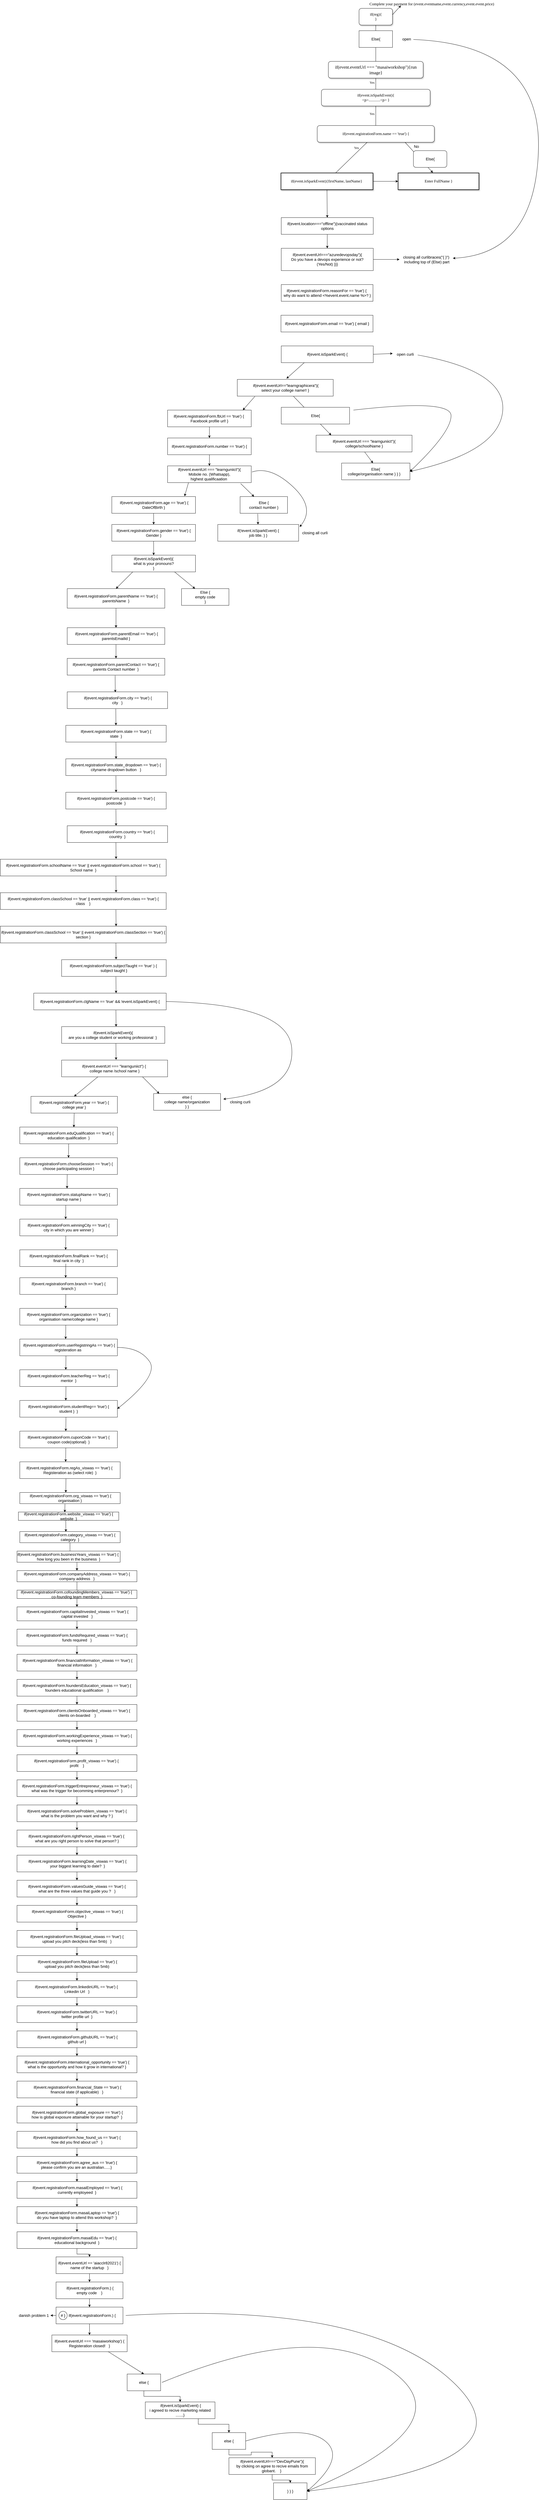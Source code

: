 <mxfile version="20.6.0" type="github">
  <diagram name="Page-1" id="10a91c8b-09ff-31b1-d368-03940ed4cc9e">
    <mxGraphModel dx="4680" dy="2224" grid="1" gridSize="10" guides="1" tooltips="1" connect="1" arrows="1" fold="1" page="1" pageScale="1" pageWidth="1700" pageHeight="1100" background="none" math="0" shadow="0">
      <root>
        <mxCell id="0" />
        <mxCell id="1" parent="0" />
        <mxCell id="62893188c0fa7362-1" value="&lt;font style=&quot;font-size: 14px;&quot;&gt;if(reg){&lt;br&gt;&lt;/font&gt;&lt;font style=&quot;font-size: 14px;&quot;&gt;}&lt;/font&gt;" style="whiteSpace=wrap;html=1;rounded=1;shadow=1;labelBackgroundColor=none;strokeWidth=1;fontFamily=Verdana;fontSize=12;align=center;" parent="1" vertex="1">
          <mxGeometry x="636.62" y="-990" width="120" height="60" as="geometry" />
        </mxCell>
        <mxCell id="62893188c0fa7362-2" value="&lt;font size=&quot;3&quot;&gt;if(event.eventUrl === &quot;masaiworkshop&quot;){run image}&lt;/font&gt;" style="whiteSpace=wrap;html=1;rounded=1;shadow=1;labelBackgroundColor=none;strokeWidth=1;fontFamily=Verdana;fontSize=12;align=center;" parent="1" vertex="1">
          <mxGeometry x="526.62" y="-800" width="340" height="60" as="geometry" />
        </mxCell>
        <mxCell id="62893188c0fa7362-5" value="" style="rounded=0;html=1;labelBackgroundColor=none;startArrow=none;startFill=0;startSize=5;endArrow=none;endFill=0;endSize=5;jettySize=auto;orthogonalLoop=1;strokeWidth=1;fontFamily=Verdana;fontSize=12" parent="1" source="62893188c0fa7362-1" target="62893188c0fa7362-2" edge="1">
          <mxGeometry x="-0.359" y="-11" relative="1" as="geometry">
            <mxPoint as="offset" />
          </mxGeometry>
        </mxCell>
        <mxCell id="62893188c0fa7362-8" value="&lt;span&gt;&lt;font style=&quot;font-size: 14px;&quot;&gt;if(event.isSparkEvent){ &lt;br&gt;&amp;lt;p&amp;gt;............&amp;lt;p&amp;gt; }&lt;/font&gt;&lt;/span&gt;" style="whiteSpace=wrap;html=1;rounded=1;shadow=1;labelBackgroundColor=none;strokeWidth=1;fontFamily=Verdana;fontSize=12;align=center;" parent="1" vertex="1">
          <mxGeometry x="501.62" y="-700" width="390" height="60" as="geometry" />
        </mxCell>
        <mxCell id="62893188c0fa7362-12" value="&lt;font style=&quot;font-size: 14px;&quot;&gt;if(event.registrationForm.name == &#39;true&#39;) {&lt;/font&gt;" style="whiteSpace=wrap;html=1;rounded=1;shadow=1;labelBackgroundColor=none;strokeWidth=1;fontFamily=Verdana;fontSize=12;align=center;" parent="1" vertex="1">
          <mxGeometry x="486.62" y="-570" width="420" height="60" as="geometry" />
        </mxCell>
        <mxCell id="62893188c0fa7362-14" value="Yes" style="rounded=0;html=1;labelBackgroundColor=none;startArrow=none;startFill=0;startSize=5;endArrow=none;endFill=0;endSize=5;jettySize=auto;orthogonalLoop=1;strokeWidth=1;fontFamily=Verdana;fontSize=12" parent="1" source="62893188c0fa7362-2" target="62893188c0fa7362-8" edge="1">
          <mxGeometry x="-0.2" y="-14" relative="1" as="geometry">
            <mxPoint as="offset" />
          </mxGeometry>
        </mxCell>
        <mxCell id="62893188c0fa7362-18" value="Yes" style="rounded=0;html=1;labelBackgroundColor=none;startArrow=none;startFill=0;startSize=5;endArrow=none;endFill=0;endSize=5;jettySize=auto;orthogonalLoop=1;strokeWidth=1;fontFamily=Verdana;fontSize=12" parent="1" source="62893188c0fa7362-8" target="62893188c0fa7362-12" edge="1">
          <mxGeometry x="-0.217" y="-14" relative="1" as="geometry">
            <mxPoint as="offset" />
          </mxGeometry>
        </mxCell>
        <mxCell id="62893188c0fa7362-20" value="&lt;font style=&quot;font-size: 14px;&quot;&gt;if(event.isSparkEvent){firstName, lastName}&amp;nbsp;&lt;/font&gt;" style="whiteSpace=wrap;html=1;rounded=0;shadow=1;labelBackgroundColor=none;strokeWidth=2;fontFamily=Verdana;fontSize=12;align=center;" parent="1" vertex="1">
          <mxGeometry x="356.62" y="-400" width="330" height="60" as="geometry" />
        </mxCell>
        <mxCell id="62893188c0fa7362-21" value="&lt;font style=&quot;font-size: 14px;&quot;&gt;Enter FullName }&lt;/font&gt;" style="whiteSpace=wrap;html=1;rounded=0;shadow=1;labelBackgroundColor=none;strokeWidth=2;fontFamily=Verdana;fontSize=12;align=center;" parent="1" vertex="1">
          <mxGeometry x="776.62" y="-400" width="290" height="60" as="geometry" />
        </mxCell>
        <mxCell id="62893188c0fa7362-24" value="Yes" style="rounded=0;html=1;labelBackgroundColor=none;startArrow=none;startFill=0;startSize=5;endArrow=none;endFill=0;endSize=5;jettySize=auto;orthogonalLoop=1;strokeWidth=1;fontFamily=Verdana;fontSize=12" parent="1" source="62893188c0fa7362-12" target="62893188c0fa7362-20" edge="1">
          <mxGeometry x="-0.468" y="-13" relative="1" as="geometry">
            <mxPoint as="offset" />
          </mxGeometry>
        </mxCell>
        <mxCell id="QNZPNAqnqf72muDM4D6j-2" value="" style="endArrow=classic;html=1;rounded=0;exitX=1;exitY=0.377;exitDx=0;exitDy=0;exitPerimeter=0;" edge="1" parent="1" source="62893188c0fa7362-1">
          <mxGeometry width="50" height="50" relative="1" as="geometry">
            <mxPoint x="1006.62" y="-670" as="sourcePoint" />
            <mxPoint x="786.62" y="-1000" as="targetPoint" />
            <Array as="points">
              <mxPoint x="786.62" y="-1000" />
            </Array>
          </mxGeometry>
        </mxCell>
        <mxCell id="QNZPNAqnqf72muDM4D6j-4" value="&lt;span style=&quot;font-family: Verdana;&quot;&gt;&lt;font style=&quot;font-size: 14px;&quot;&gt;Complete your payment for (event.eventname,event.currency,event.event.price)&lt;/font&gt;&lt;/span&gt;" style="text;html=1;align=center;verticalAlign=middle;resizable=0;points=[];autosize=1;strokeColor=none;fillColor=none;" vertex="1" parent="1">
          <mxGeometry x="661.62" y="-1020" width="470" height="30" as="geometry" />
        </mxCell>
        <mxCell id="QNZPNAqnqf72muDM4D6j-5" value="" style="endArrow=classic;html=1;rounded=0;fontSize=14;entryX=0;entryY=0.5;entryDx=0;entryDy=0;exitX=1;exitY=0.5;exitDx=0;exitDy=0;" edge="1" parent="1" source="62893188c0fa7362-20" target="62893188c0fa7362-21">
          <mxGeometry width="50" height="50" relative="1" as="geometry">
            <mxPoint x="486.62" y="-490" as="sourcePoint" />
            <mxPoint x="536.62" y="-540" as="targetPoint" />
          </mxGeometry>
        </mxCell>
        <mxCell id="QNZPNAqnqf72muDM4D6j-6" value="if(event.location===&quot;offline&quot;){vaccinated status options" style="whiteSpace=wrap;html=1;fontSize=14;" vertex="1" parent="1">
          <mxGeometry x="357.62" y="-240" width="330" height="60" as="geometry" />
        </mxCell>
        <mxCell id="QNZPNAqnqf72muDM4D6j-8" value="Else{" style="whiteSpace=wrap;html=1;fontSize=14;" vertex="1" parent="1">
          <mxGeometry x="636.62" y="-910" width="120" height="60" as="geometry" />
        </mxCell>
        <mxCell id="QNZPNAqnqf72muDM4D6j-9" value="open" style="text;html=1;align=center;verticalAlign=middle;resizable=0;points=[];autosize=1;strokeColor=none;fillColor=none;fontSize=14;" vertex="1" parent="1">
          <mxGeometry x="781.62" y="-895" width="50" height="30" as="geometry" />
        </mxCell>
        <mxCell id="QNZPNAqnqf72muDM4D6j-11" value="" style="endArrow=classic;html=1;rounded=0;fontSize=14;exitX=0.5;exitY=1;exitDx=0;exitDy=0;entryX=0.5;entryY=0;entryDx=0;entryDy=0;" edge="1" parent="1" source="62893188c0fa7362-20" target="QNZPNAqnqf72muDM4D6j-6">
          <mxGeometry width="50" height="50" relative="1" as="geometry">
            <mxPoint x="546.62" y="-260" as="sourcePoint" />
            <mxPoint x="596.62" y="-310" as="targetPoint" />
          </mxGeometry>
        </mxCell>
        <mxCell id="QNZPNAqnqf72muDM4D6j-12" value="" style="endArrow=classic;html=1;rounded=0;fontSize=14;exitX=0.75;exitY=1;exitDx=0;exitDy=0;entryX=0.43;entryY=-0.014;entryDx=0;entryDy=0;entryPerimeter=0;" edge="1" parent="1" source="62893188c0fa7362-12" target="62893188c0fa7362-21">
          <mxGeometry width="50" height="50" relative="1" as="geometry">
            <mxPoint x="696.62" y="-410" as="sourcePoint" />
            <mxPoint x="746.62" y="-460" as="targetPoint" />
          </mxGeometry>
        </mxCell>
        <mxCell id="QNZPNAqnqf72muDM4D6j-14" value="Else{" style="rounded=1;whiteSpace=wrap;html=1;fontSize=14;" vertex="1" parent="1">
          <mxGeometry x="831.62" y="-480" width="120" height="60" as="geometry" />
        </mxCell>
        <mxCell id="QNZPNAqnqf72muDM4D6j-15" value="No" style="text;html=1;align=center;verticalAlign=middle;resizable=0;points=[];autosize=1;strokeColor=none;fillColor=none;fontSize=14;" vertex="1" parent="1">
          <mxGeometry x="821.62" y="-510" width="40" height="30" as="geometry" />
        </mxCell>
        <mxCell id="QNZPNAqnqf72muDM4D6j-17" value="if(event.eventUrl===&quot;azuredevopsday&quot;){&lt;br&gt;Do you have a devops experience or not?&lt;br&gt;(Yes/Not) }}}" style="whiteSpace=wrap;html=1;fontSize=14;" vertex="1" parent="1">
          <mxGeometry x="357.62" y="-130" width="330" height="80" as="geometry" />
        </mxCell>
        <mxCell id="QNZPNAqnqf72muDM4D6j-19" value="closing all curlibraces(&quot;{ }&quot;)&lt;br&gt;&amp;nbsp;including top of (Else) part" style="text;html=1;align=center;verticalAlign=middle;resizable=0;points=[];autosize=1;strokeColor=none;fillColor=none;fontSize=14;" vertex="1" parent="1">
          <mxGeometry x="781.62" y="-115" width="190" height="50" as="geometry" />
        </mxCell>
        <mxCell id="QNZPNAqnqf72muDM4D6j-20" value="" style="endArrow=classic;html=1;rounded=0;fontSize=14;exitX=1;exitY=0.5;exitDx=0;exitDy=0;" edge="1" parent="1" source="QNZPNAqnqf72muDM4D6j-17" target="QNZPNAqnqf72muDM4D6j-19">
          <mxGeometry width="50" height="50" relative="1" as="geometry">
            <mxPoint x="625.909" y="-40" as="sourcePoint" />
            <mxPoint x="706.62" y="-70" as="targetPoint" />
          </mxGeometry>
        </mxCell>
        <mxCell id="QNZPNAqnqf72muDM4D6j-21" value="" style="endArrow=classic;html=1;rounded=0;fontSize=14;exitX=0.5;exitY=1;exitDx=0;exitDy=0;entryX=0.5;entryY=0;entryDx=0;entryDy=0;" edge="1" parent="1" source="QNZPNAqnqf72muDM4D6j-6" target="QNZPNAqnqf72muDM4D6j-17">
          <mxGeometry width="50" height="50" relative="1" as="geometry">
            <mxPoint x="506.62" y="-130" as="sourcePoint" />
            <mxPoint x="556.62" y="-150" as="targetPoint" />
          </mxGeometry>
        </mxCell>
        <mxCell id="QNZPNAqnqf72muDM4D6j-22" value="" style="curved=1;endArrow=classic;html=1;rounded=0;fontSize=14;entryX=1.008;entryY=0.416;entryDx=0;entryDy=0;entryPerimeter=0;exitX=0.998;exitY=0.549;exitDx=0;exitDy=0;exitPerimeter=0;" edge="1" parent="1" source="QNZPNAqnqf72muDM4D6j-9" target="QNZPNAqnqf72muDM4D6j-19">
          <mxGeometry width="50" height="50" relative="1" as="geometry">
            <mxPoint x="846.62" y="-880" as="sourcePoint" />
            <mxPoint x="886.62" y="-910" as="targetPoint" />
            <Array as="points">
              <mxPoint x="1290" y="-860" />
              <mxPoint x="1270" y="-110" />
            </Array>
          </mxGeometry>
        </mxCell>
        <mxCell id="QNZPNAqnqf72muDM4D6j-23" value="&lt;span style=&quot;&quot;&gt;	&lt;/span&gt;if(event.registrationForm.reasonFor == &#39;true&#39;) {&amp;nbsp;&lt;br&gt;why do want to attend &amp;lt;%event.event.name %&amp;gt;? }" style="whiteSpace=wrap;html=1;fontSize=14;" vertex="1" parent="1">
          <mxGeometry x="357.62" width="329" height="60" as="geometry" />
        </mxCell>
        <mxCell id="QNZPNAqnqf72muDM4D6j-25" value="if(event.registrationForm.email == &#39;true&#39;) { email }" style="whiteSpace=wrap;html=1;fontSize=14;" vertex="1" parent="1">
          <mxGeometry x="356.62" y="110" width="330" height="60" as="geometry" />
        </mxCell>
        <mxCell id="QNZPNAqnqf72muDM4D6j-26" value="if(event.isSparkEvent) {" style="whiteSpace=wrap;html=1;fontSize=14;" vertex="1" parent="1">
          <mxGeometry x="357.62" y="220" width="330" height="60" as="geometry" />
        </mxCell>
        <mxCell id="QNZPNAqnqf72muDM4D6j-28" value="" style="endArrow=classic;html=1;rounded=0;fontSize=14;entryX=0.513;entryY=-0.051;entryDx=0;entryDy=0;entryPerimeter=0;exitX=0.25;exitY=1;exitDx=0;exitDy=0;" edge="1" parent="1" source="QNZPNAqnqf72muDM4D6j-26" target="QNZPNAqnqf72muDM4D6j-43">
          <mxGeometry width="50" height="50" relative="1" as="geometry">
            <mxPoint x="656.62" y="290" as="sourcePoint" />
            <mxPoint x="310.0" y="335.14" as="targetPoint" />
          </mxGeometry>
        </mxCell>
        <mxCell id="QNZPNAqnqf72muDM4D6j-29" value="open curli" style="text;html=1;align=center;verticalAlign=middle;resizable=0;points=[];autosize=1;strokeColor=none;fillColor=none;fontSize=14;" vertex="1" parent="1">
          <mxGeometry x="761.62" y="235" width="80" height="30" as="geometry" />
        </mxCell>
        <mxCell id="QNZPNAqnqf72muDM4D6j-30" value="" style="endArrow=classic;html=1;rounded=0;fontSize=14;exitX=1;exitY=0.5;exitDx=0;exitDy=0;entryX=-0.056;entryY=0.404;entryDx=0;entryDy=0;entryPerimeter=0;" edge="1" parent="1" source="QNZPNAqnqf72muDM4D6j-26" target="QNZPNAqnqf72muDM4D6j-29">
          <mxGeometry width="50" height="50" relative="1" as="geometry">
            <mxPoint x="716.62" y="280" as="sourcePoint" />
            <mxPoint x="766.62" y="230" as="targetPoint" />
          </mxGeometry>
        </mxCell>
        <mxCell id="QNZPNAqnqf72muDM4D6j-31" value="" style="endArrow=classic;html=1;rounded=0;fontSize=14;exitX=0.864;exitY=1.015;exitDx=0;exitDy=0;exitPerimeter=0;" edge="1" parent="1">
          <mxGeometry width="50" height="50" relative="1" as="geometry">
            <mxPoint x="401.74" y="400.9" as="sourcePoint" />
            <mxPoint x="536.62" y="540" as="targetPoint" />
          </mxGeometry>
        </mxCell>
        <mxCell id="QNZPNAqnqf72muDM4D6j-32" value="Else{" style="whiteSpace=wrap;html=1;fontSize=14;" vertex="1" parent="1">
          <mxGeometry x="357.62" y="440" width="245" height="60" as="geometry" />
        </mxCell>
        <mxCell id="QNZPNAqnqf72muDM4D6j-33" value="if(event.eventUrl === &quot;learnguniict&quot;){&lt;br&gt;college/schoolName }" style="whiteSpace=wrap;html=1;fontSize=14;" vertex="1" parent="1">
          <mxGeometry x="482.62" y="540" width="344" height="60" as="geometry" />
        </mxCell>
        <mxCell id="QNZPNAqnqf72muDM4D6j-34" value="Else{&lt;br&gt;college/organisation name } } }&amp;nbsp; &amp;nbsp;" style="whiteSpace=wrap;html=1;fontSize=14;" vertex="1" parent="1">
          <mxGeometry x="574.12" y="640" width="245" height="60" as="geometry" />
        </mxCell>
        <mxCell id="QNZPNAqnqf72muDM4D6j-39" value="" style="endArrow=classic;html=1;rounded=0;fontSize=14;" edge="1" parent="1">
          <mxGeometry width="50" height="50" relative="1" as="geometry">
            <mxPoint x="656.62" y="600" as="sourcePoint" />
            <mxPoint x="686.62" y="640" as="targetPoint" />
          </mxGeometry>
        </mxCell>
        <mxCell id="QNZPNAqnqf72muDM4D6j-41" value="" style="curved=1;endArrow=classic;html=1;rounded=0;fontSize=14;exitX=1.067;exitY=0.581;exitDx=0;exitDy=0;exitPerimeter=0;entryX=1;entryY=0.5;entryDx=0;entryDy=0;" edge="1" parent="1" source="QNZPNAqnqf72muDM4D6j-29" target="QNZPNAqnqf72muDM4D6j-34">
          <mxGeometry width="50" height="50" relative="1" as="geometry">
            <mxPoint x="856.62" y="260" as="sourcePoint" />
            <mxPoint x="836.62" y="670" as="targetPoint" />
            <Array as="points">
              <mxPoint x="1166.62" y="310" />
              <mxPoint x="1136.62" y="600" />
            </Array>
          </mxGeometry>
        </mxCell>
        <mxCell id="QNZPNAqnqf72muDM4D6j-42" value="" style="curved=1;endArrow=classic;html=1;rounded=0;fontSize=14;entryX=1;entryY=0.5;entryDx=0;entryDy=0;" edge="1" parent="1" target="QNZPNAqnqf72muDM4D6j-34">
          <mxGeometry width="50" height="50" relative="1" as="geometry">
            <mxPoint x="616.62" y="450" as="sourcePoint" />
            <mxPoint x="826.62" y="660" as="targetPoint" />
            <Array as="points">
              <mxPoint x="966.62" y="410" />
              <mxPoint x="966.62" y="530" />
            </Array>
          </mxGeometry>
        </mxCell>
        <mxCell id="QNZPNAqnqf72muDM4D6j-43" value="&amp;nbsp;if(event.eventUrl==&quot;learngraphicera&quot;){&lt;br&gt;select your college name!! }" style="whiteSpace=wrap;html=1;fontSize=14;" vertex="1" parent="1">
          <mxGeometry x="200" y="340" width="344" height="60" as="geometry" />
        </mxCell>
        <mxCell id="QNZPNAqnqf72muDM4D6j-44" value="" style="endArrow=classic;html=1;rounded=0;fontSize=14;exitX=0.183;exitY=1.02;exitDx=0;exitDy=0;exitPerimeter=0;" edge="1" parent="1" source="QNZPNAqnqf72muDM4D6j-43">
          <mxGeometry width="50" height="50" relative="1" as="geometry">
            <mxPoint x="280" y="410" as="sourcePoint" />
            <mxPoint x="220" y="450" as="targetPoint" />
          </mxGeometry>
        </mxCell>
        <mxCell id="QNZPNAqnqf72muDM4D6j-45" value="if(event.registrationForm.fbUrl == &#39;true&#39;) {&amp;nbsp;&lt;br&gt;Facebook profile url! }" style="whiteSpace=wrap;html=1;fontSize=14;" vertex="1" parent="1">
          <mxGeometry x="-50" y="450" width="300" height="60" as="geometry" />
        </mxCell>
        <mxCell id="QNZPNAqnqf72muDM4D6j-46" value="if(event.registrationForm.number == &#39;true&#39;) {" style="whiteSpace=wrap;html=1;fontSize=14;" vertex="1" parent="1">
          <mxGeometry x="-50" y="550" width="300" height="60" as="geometry" />
        </mxCell>
        <mxCell id="QNZPNAqnqf72muDM4D6j-47" value="if(event.eventUrl === &quot;learnguniict&quot;){&lt;br&gt;Mobole no. (Whatsapp),&lt;br&gt;highest qualificaation&amp;nbsp;" style="whiteSpace=wrap;html=1;fontSize=14;" vertex="1" parent="1">
          <mxGeometry x="-50" y="650" width="300" height="60" as="geometry" />
        </mxCell>
        <mxCell id="QNZPNAqnqf72muDM4D6j-50" value="Else {&lt;br&gt;contact number }" style="whiteSpace=wrap;html=1;fontSize=14;" vertex="1" parent="1">
          <mxGeometry x="210" y="760" width="170" height="60" as="geometry" />
        </mxCell>
        <mxCell id="QNZPNAqnqf72muDM4D6j-51" value="" style="endArrow=classic;html=1;rounded=0;fontSize=14;exitX=0.874;exitY=1.059;exitDx=0;exitDy=0;exitPerimeter=0;entryX=0.294;entryY=0;entryDx=0;entryDy=0;entryPerimeter=0;" edge="1" parent="1" source="QNZPNAqnqf72muDM4D6j-47" target="QNZPNAqnqf72muDM4D6j-50">
          <mxGeometry width="50" height="50" relative="1" as="geometry">
            <mxPoint x="300" y="680" as="sourcePoint" />
            <mxPoint x="350" y="630" as="targetPoint" />
          </mxGeometry>
        </mxCell>
        <mxCell id="QNZPNAqnqf72muDM4D6j-52" value="if(!event.isSparkEvent) {&lt;br&gt;job title. } }" style="whiteSpace=wrap;html=1;fontSize=14;" vertex="1" parent="1">
          <mxGeometry x="130" y="860" width="290" height="60" as="geometry" />
        </mxCell>
        <mxCell id="QNZPNAqnqf72muDM4D6j-53" value="" style="curved=1;endArrow=classic;html=1;rounded=0;fontSize=14;exitX=1.009;exitY=0.364;exitDx=0;exitDy=0;exitPerimeter=0;entryX=1.013;entryY=0.145;entryDx=0;entryDy=0;entryPerimeter=0;" edge="1" parent="1" source="QNZPNAqnqf72muDM4D6j-47" target="QNZPNAqnqf72muDM4D6j-52">
          <mxGeometry width="50" height="50" relative="1" as="geometry">
            <mxPoint x="300" y="800" as="sourcePoint" />
            <mxPoint x="430" y="890" as="targetPoint" />
            <Array as="points">
              <mxPoint x="320" y="650" />
              <mxPoint x="480" y="800" />
            </Array>
          </mxGeometry>
        </mxCell>
        <mxCell id="QNZPNAqnqf72muDM4D6j-56" value="closing all curli&amp;nbsp;" style="text;html=1;align=center;verticalAlign=middle;resizable=0;points=[];autosize=1;strokeColor=none;fillColor=none;fontSize=14;" vertex="1" parent="1">
          <mxGeometry x="420" y="875" width="120" height="30" as="geometry" />
        </mxCell>
        <mxCell id="QNZPNAqnqf72muDM4D6j-57" value="" style="endArrow=classic;html=1;rounded=0;fontSize=14;exitX=0.373;exitY=1.026;exitDx=0;exitDy=0;exitPerimeter=0;" edge="1" parent="1" source="QNZPNAqnqf72muDM4D6j-50" target="QNZPNAqnqf72muDM4D6j-52">
          <mxGeometry width="50" height="50" relative="1" as="geometry">
            <mxPoint x="290" y="830" as="sourcePoint" />
            <mxPoint x="350" y="750" as="targetPoint" />
          </mxGeometry>
        </mxCell>
        <mxCell id="QNZPNAqnqf72muDM4D6j-58" value="" style="endArrow=classic;html=1;rounded=0;fontSize=14;exitX=0.5;exitY=1;exitDx=0;exitDy=0;entryX=0.5;entryY=0;entryDx=0;entryDy=0;" edge="1" parent="1" source="QNZPNAqnqf72muDM4D6j-45" target="QNZPNAqnqf72muDM4D6j-46">
          <mxGeometry width="50" height="50" relative="1" as="geometry">
            <mxPoint x="-250" y="770" as="sourcePoint" />
            <mxPoint x="-200" y="720" as="targetPoint" />
          </mxGeometry>
        </mxCell>
        <mxCell id="QNZPNAqnqf72muDM4D6j-59" value="" style="endArrow=classic;html=1;rounded=0;fontSize=14;entryX=0.5;entryY=0;entryDx=0;entryDy=0;exitX=0.5;exitY=1;exitDx=0;exitDy=0;" edge="1" parent="1" source="QNZPNAqnqf72muDM4D6j-46" target="QNZPNAqnqf72muDM4D6j-47">
          <mxGeometry width="50" height="50" relative="1" as="geometry">
            <mxPoint x="100" y="620" as="sourcePoint" />
            <mxPoint x="20" y="610" as="targetPoint" />
          </mxGeometry>
        </mxCell>
        <mxCell id="QNZPNAqnqf72muDM4D6j-60" value="&amp;nbsp;if(event.registrationForm.age == &#39;true&#39;) {&lt;br&gt;DateOfBirth }" style="whiteSpace=wrap;html=1;fontSize=14;" vertex="1" parent="1">
          <mxGeometry x="-250" y="760" width="300" height="60" as="geometry" />
        </mxCell>
        <mxCell id="QNZPNAqnqf72muDM4D6j-65" value="" style="endArrow=classic;html=1;rounded=0;fontSize=14;exitX=0.25;exitY=1;exitDx=0;exitDy=0;entryX=0.87;entryY=-0.02;entryDx=0;entryDy=0;entryPerimeter=0;" edge="1" parent="1" source="QNZPNAqnqf72muDM4D6j-47" target="QNZPNAqnqf72muDM4D6j-60">
          <mxGeometry width="50" height="50" relative="1" as="geometry">
            <mxPoint x="-30" y="800" as="sourcePoint" />
            <mxPoint x="20" y="750" as="targetPoint" />
          </mxGeometry>
        </mxCell>
        <mxCell id="QNZPNAqnqf72muDM4D6j-66" value="if(event.registrationForm.gender == &#39;true&#39;) {&lt;br&gt;Gender }" style="whiteSpace=wrap;html=1;fontSize=14;" vertex="1" parent="1">
          <mxGeometry x="-250" y="860" width="300" height="60" as="geometry" />
        </mxCell>
        <mxCell id="QNZPNAqnqf72muDM4D6j-67" value="" style="endArrow=classic;html=1;rounded=0;fontSize=14;exitX=0.5;exitY=1;exitDx=0;exitDy=0;entryX=0.5;entryY=0;entryDx=0;entryDy=0;" edge="1" parent="1" source="QNZPNAqnqf72muDM4D6j-60" target="QNZPNAqnqf72muDM4D6j-66">
          <mxGeometry width="50" height="50" relative="1" as="geometry">
            <mxPoint x="-40" y="960" as="sourcePoint" />
            <mxPoint x="10" y="910" as="targetPoint" />
          </mxGeometry>
        </mxCell>
        <mxCell id="QNZPNAqnqf72muDM4D6j-68" value="if(event.isSparkEvent){&lt;br&gt;what is your pronouns?&lt;br&gt;}" style="whiteSpace=wrap;html=1;fontSize=14;" vertex="1" parent="1">
          <mxGeometry x="-250" y="970" width="300" height="60" as="geometry" />
        </mxCell>
        <mxCell id="QNZPNAqnqf72muDM4D6j-69" value="" style="endArrow=classic;html=1;rounded=0;fontSize=14;exitX=0.5;exitY=1;exitDx=0;exitDy=0;" edge="1" parent="1" source="QNZPNAqnqf72muDM4D6j-66" target="QNZPNAqnqf72muDM4D6j-68">
          <mxGeometry width="50" height="50" relative="1" as="geometry">
            <mxPoint x="-90" y="830" as="sourcePoint" />
            <mxPoint x="-90" y="870" as="targetPoint" />
          </mxGeometry>
        </mxCell>
        <mxCell id="QNZPNAqnqf72muDM4D6j-70" value="Else {&lt;br&gt;empty code&lt;br&gt;}" style="whiteSpace=wrap;html=1;fontSize=14;" vertex="1" parent="1">
          <mxGeometry y="1090" width="170" height="60" as="geometry" />
        </mxCell>
        <mxCell id="QNZPNAqnqf72muDM4D6j-71" value="" style="endArrow=classic;html=1;rounded=0;fontSize=14;exitX=0.75;exitY=1;exitDx=0;exitDy=0;" edge="1" parent="1" source="QNZPNAqnqf72muDM4D6j-68" target="QNZPNAqnqf72muDM4D6j-70">
          <mxGeometry width="50" height="50" relative="1" as="geometry">
            <mxPoint x="-40" y="930" as="sourcePoint" />
            <mxPoint x="10" y="880" as="targetPoint" />
          </mxGeometry>
        </mxCell>
        <mxCell id="QNZPNAqnqf72muDM4D6j-72" value="if(event.registrationForm.parentName == &#39;true&#39;) {&lt;br&gt;parentsName&amp;nbsp; }" style="whiteSpace=wrap;html=1;fontSize=14;" vertex="1" parent="1">
          <mxGeometry x="-410" y="1090" width="350" height="70" as="geometry" />
        </mxCell>
        <mxCell id="QNZPNAqnqf72muDM4D6j-73" value="" style="endArrow=classic;html=1;rounded=0;fontSize=14;exitX=0.25;exitY=1;exitDx=0;exitDy=0;entryX=0.5;entryY=0;entryDx=0;entryDy=0;" edge="1" parent="1" source="QNZPNAqnqf72muDM4D6j-68" target="QNZPNAqnqf72muDM4D6j-72">
          <mxGeometry width="50" height="50" relative="1" as="geometry">
            <mxPoint x="-90" y="930.0" as="sourcePoint" />
            <mxPoint x="-90" y="980.0" as="targetPoint" />
          </mxGeometry>
        </mxCell>
        <mxCell id="QNZPNAqnqf72muDM4D6j-74" value="&amp;nbsp;if(event.registrationForm.parentEmail == &#39;true&#39;) {&lt;br&gt;parentsEmailid }" style="whiteSpace=wrap;html=1;fontSize=14;" vertex="1" parent="1">
          <mxGeometry x="-410" y="1230" width="350" height="60" as="geometry" />
        </mxCell>
        <mxCell id="QNZPNAqnqf72muDM4D6j-75" value="" style="endArrow=classic;html=1;rounded=0;fontSize=14;exitX=0.5;exitY=1;exitDx=0;exitDy=0;" edge="1" parent="1" source="QNZPNAqnqf72muDM4D6j-72" target="QNZPNAqnqf72muDM4D6j-74">
          <mxGeometry width="50" height="50" relative="1" as="geometry">
            <mxPoint x="-90" y="930.0" as="sourcePoint" />
            <mxPoint x="-90" y="980.0" as="targetPoint" />
          </mxGeometry>
        </mxCell>
        <mxCell id="QNZPNAqnqf72muDM4D6j-76" value="if(event.registrationForm.parentContact == &#39;true&#39;) {&lt;br&gt;parents Contact number&amp;nbsp; }" style="whiteSpace=wrap;html=1;fontSize=14;" vertex="1" parent="1">
          <mxGeometry x="-410" y="1340" width="350" height="60" as="geometry" />
        </mxCell>
        <mxCell id="QNZPNAqnqf72muDM4D6j-77" value="" style="endArrow=classic;html=1;rounded=0;fontSize=14;exitX=0.5;exitY=1;exitDx=0;exitDy=0;entryX=0.5;entryY=0;entryDx=0;entryDy=0;" edge="1" parent="1" source="QNZPNAqnqf72muDM4D6j-74" target="QNZPNAqnqf72muDM4D6j-76">
          <mxGeometry width="50" height="50" relative="1" as="geometry">
            <mxPoint x="-225" y="1170.0" as="sourcePoint" />
            <mxPoint x="-225" y="1240.0" as="targetPoint" />
          </mxGeometry>
        </mxCell>
        <mxCell id="QNZPNAqnqf72muDM4D6j-78" value="&amp;nbsp;if(event.registrationForm.city == &#39;true&#39;) {&lt;br&gt;city&amp;nbsp; &amp;nbsp;}" style="whiteSpace=wrap;html=1;fontSize=14;" vertex="1" parent="1">
          <mxGeometry x="-410" y="1460" width="360" height="60" as="geometry" />
        </mxCell>
        <mxCell id="QNZPNAqnqf72muDM4D6j-79" value="if(event.registrationForm.state == &#39;true&#39;) {&lt;br&gt;state&amp;nbsp; }" style="whiteSpace=wrap;html=1;fontSize=14;" vertex="1" parent="1">
          <mxGeometry x="-415" y="1580" width="360" height="60" as="geometry" />
        </mxCell>
        <mxCell id="QNZPNAqnqf72muDM4D6j-80" value="if(event.registrationForm.state_dropdown == &#39;true&#39;) {&lt;br&gt;cityname dropdown button&amp;nbsp; &amp;nbsp;}" style="whiteSpace=wrap;html=1;fontSize=14;" vertex="1" parent="1">
          <mxGeometry x="-415" y="1700" width="360" height="60" as="geometry" />
        </mxCell>
        <mxCell id="QNZPNAqnqf72muDM4D6j-81" value="if(event.registrationForm.postcode == &#39;true&#39;) {&lt;br&gt;postcode&amp;nbsp; }" style="whiteSpace=wrap;html=1;fontSize=14;" vertex="1" parent="1">
          <mxGeometry x="-415" y="1820" width="360" height="60" as="geometry" />
        </mxCell>
        <mxCell id="QNZPNAqnqf72muDM4D6j-82" value="if(event.registrationForm.country == &#39;true&#39;) {&lt;br&gt;country&amp;nbsp; }" style="whiteSpace=wrap;html=1;fontSize=14;" vertex="1" parent="1">
          <mxGeometry x="-410" y="1940" width="360" height="60" as="geometry" />
        </mxCell>
        <mxCell id="QNZPNAqnqf72muDM4D6j-83" value="if(event.registrationForm.schoolName == &#39;true&#39; || event.registrationForm.school == &#39;true&#39;) {&lt;br&gt;School name&amp;nbsp; }" style="whiteSpace=wrap;html=1;fontSize=14;" vertex="1" parent="1">
          <mxGeometry x="-650" y="2060" width="595" height="60" as="geometry" />
        </mxCell>
        <mxCell id="QNZPNAqnqf72muDM4D6j-84" value="if(event.registrationForm.classSchool == &#39;true&#39; || event.registrationForm.class == &#39;true&#39;) {&lt;br&gt;class&amp;nbsp; &amp;nbsp; }" style="whiteSpace=wrap;html=1;fontSize=14;" vertex="1" parent="1">
          <mxGeometry x="-650" y="2180" width="595" height="60" as="geometry" />
        </mxCell>
        <mxCell id="QNZPNAqnqf72muDM4D6j-85" value="if(event.registrationForm.classSchool == &#39;true&#39; || event.registrationForm.classSection == &#39;true&#39;) {&lt;br&gt;section }" style="whiteSpace=wrap;html=1;fontSize=14;" vertex="1" parent="1">
          <mxGeometry x="-650" y="2300" width="595" height="60" as="geometry" />
        </mxCell>
        <mxCell id="QNZPNAqnqf72muDM4D6j-86" value="if(event.registrationForm.subjectTaught == &#39;true&#39; ) {&amp;nbsp;&lt;br&gt;subject taught }" style="whiteSpace=wrap;html=1;fontSize=14;" vertex="1" parent="1">
          <mxGeometry x="-430" y="2420" width="375" height="60" as="geometry" />
        </mxCell>
        <mxCell id="QNZPNAqnqf72muDM4D6j-87" value="if(event.registrationForm.clgName == &#39;true&#39; &amp;amp;&amp;amp; !event.isSparkEvent) {" style="whiteSpace=wrap;html=1;fontSize=14;" vertex="1" parent="1">
          <mxGeometry x="-530" y="2540" width="475" height="60" as="geometry" />
        </mxCell>
        <mxCell id="QNZPNAqnqf72muDM4D6j-88" value="if(event.isSparkEvent){&lt;br&gt;are you a college student or working professional&amp;nbsp; }&amp;nbsp;" style="whiteSpace=wrap;html=1;fontSize=14;" vertex="1" parent="1">
          <mxGeometry x="-430" y="2660" width="370" height="60" as="geometry" />
        </mxCell>
        <mxCell id="QNZPNAqnqf72muDM4D6j-89" value="if(event.eventUrl === &quot;learnguniict&quot;) {&amp;nbsp;&lt;br&gt;college name /school name }" style="whiteSpace=wrap;html=1;fontSize=14;" vertex="1" parent="1">
          <mxGeometry x="-430" y="2780" width="380" height="60" as="geometry" />
        </mxCell>
        <mxCell id="QNZPNAqnqf72muDM4D6j-91" value="" style="endArrow=classic;html=1;rounded=0;fontSize=14;" edge="1" parent="1">
          <mxGeometry width="50" height="50" relative="1" as="geometry">
            <mxPoint x="-140" y="2840" as="sourcePoint" />
            <mxPoint x="-80" y="2900" as="targetPoint" />
          </mxGeometry>
        </mxCell>
        <mxCell id="QNZPNAqnqf72muDM4D6j-92" value="else {&lt;br&gt;college name/organization&lt;br&gt;} }" style="whiteSpace=wrap;html=1;fontSize=14;" vertex="1" parent="1">
          <mxGeometry x="-100" y="2900" width="240" height="60" as="geometry" />
        </mxCell>
        <mxCell id="QNZPNAqnqf72muDM4D6j-93" value="closing curli" style="text;html=1;align=center;verticalAlign=middle;resizable=0;points=[];autosize=1;strokeColor=none;fillColor=none;fontSize=14;" vertex="1" parent="1">
          <mxGeometry x="160" y="2915" width="100" height="30" as="geometry" />
        </mxCell>
        <mxCell id="QNZPNAqnqf72muDM4D6j-94" value="" style="curved=1;endArrow=classic;html=1;rounded=0;fontSize=14;exitX=1;exitY=0.5;exitDx=0;exitDy=0;" edge="1" parent="1" source="QNZPNAqnqf72muDM4D6j-87">
          <mxGeometry width="50" height="50" relative="1" as="geometry">
            <mxPoint x="-40" y="2560" as="sourcePoint" />
            <mxPoint x="150" y="2920" as="targetPoint" />
            <Array as="points">
              <mxPoint x="380" y="2580" />
              <mxPoint x="410" y="2890" />
            </Array>
          </mxGeometry>
        </mxCell>
        <mxCell id="QNZPNAqnqf72muDM4D6j-95" value="" style="endArrow=classic;html=1;rounded=0;fontSize=14;exitX=0.491;exitY=1.021;exitDx=0;exitDy=0;entryX=0.479;entryY=0.026;entryDx=0;entryDy=0;entryPerimeter=0;exitPerimeter=0;" edge="1" parent="1" source="QNZPNAqnqf72muDM4D6j-76" target="QNZPNAqnqf72muDM4D6j-78">
          <mxGeometry width="50" height="50" relative="1" as="geometry">
            <mxPoint x="-225" y="1300.0" as="sourcePoint" />
            <mxPoint x="-225" y="1350.0" as="targetPoint" />
          </mxGeometry>
        </mxCell>
        <mxCell id="QNZPNAqnqf72muDM4D6j-97" value="" style="endArrow=classic;html=1;rounded=0;fontSize=14;exitX=0.484;exitY=1.016;exitDx=0;exitDy=0;entryX=0.5;entryY=0;entryDx=0;entryDy=0;exitPerimeter=0;" edge="1" parent="1" source="QNZPNAqnqf72muDM4D6j-78">
          <mxGeometry width="50" height="50" relative="1" as="geometry">
            <mxPoint x="-235.2" y="1530.0" as="sourcePoint" />
            <mxPoint x="-235.2" y="1580.0" as="targetPoint" />
          </mxGeometry>
        </mxCell>
        <mxCell id="QNZPNAqnqf72muDM4D6j-98" value="" style="endArrow=classic;html=1;rounded=0;fontSize=14;exitX=0.484;exitY=1.016;exitDx=0;exitDy=0;entryX=0.5;entryY=0;entryDx=0;entryDy=0;exitPerimeter=0;" edge="1" parent="1">
          <mxGeometry width="50" height="50" relative="1" as="geometry">
            <mxPoint x="-235.28" y="1640.96" as="sourcePoint" />
            <mxPoint x="-234.72" y="1700.0" as="targetPoint" />
          </mxGeometry>
        </mxCell>
        <mxCell id="QNZPNAqnqf72muDM4D6j-99" value="" style="endArrow=classic;html=1;rounded=0;fontSize=14;exitX=0.484;exitY=1.016;exitDx=0;exitDy=0;entryX=0.5;entryY=0;entryDx=0;entryDy=0;exitPerimeter=0;" edge="1" parent="1">
          <mxGeometry width="50" height="50" relative="1" as="geometry">
            <mxPoint x="-235.28" y="1760.96" as="sourcePoint" />
            <mxPoint x="-234.72" y="1820.0" as="targetPoint" />
          </mxGeometry>
        </mxCell>
        <mxCell id="QNZPNAqnqf72muDM4D6j-100" value="" style="endArrow=classic;html=1;rounded=0;fontSize=14;exitX=0.484;exitY=1.016;exitDx=0;exitDy=0;entryX=0.5;entryY=0;entryDx=0;entryDy=0;exitPerimeter=0;" edge="1" parent="1">
          <mxGeometry width="50" height="50" relative="1" as="geometry">
            <mxPoint x="-235.28" y="1880.96" as="sourcePoint" />
            <mxPoint x="-234.72" y="1940.0" as="targetPoint" />
          </mxGeometry>
        </mxCell>
        <mxCell id="QNZPNAqnqf72muDM4D6j-101" value="" style="endArrow=classic;html=1;rounded=0;fontSize=14;exitX=0.484;exitY=1.016;exitDx=0;exitDy=0;entryX=0.5;entryY=0;entryDx=0;entryDy=0;exitPerimeter=0;" edge="1" parent="1">
          <mxGeometry width="50" height="50" relative="1" as="geometry">
            <mxPoint x="-235.28" y="2000" as="sourcePoint" />
            <mxPoint x="-234.72" y="2059.04" as="targetPoint" />
          </mxGeometry>
        </mxCell>
        <mxCell id="QNZPNAqnqf72muDM4D6j-102" value="" style="endArrow=classic;html=1;rounded=0;fontSize=14;exitX=0.484;exitY=1.016;exitDx=0;exitDy=0;entryX=0.5;entryY=0;entryDx=0;entryDy=0;exitPerimeter=0;" edge="1" parent="1">
          <mxGeometry width="50" height="50" relative="1" as="geometry">
            <mxPoint x="-235.28" y="2120" as="sourcePoint" />
            <mxPoint x="-234.72" y="2179.04" as="targetPoint" />
          </mxGeometry>
        </mxCell>
        <mxCell id="QNZPNAqnqf72muDM4D6j-103" value="" style="endArrow=classic;html=1;rounded=0;fontSize=14;exitX=0.484;exitY=1.016;exitDx=0;exitDy=0;entryX=0.5;entryY=0;entryDx=0;entryDy=0;exitPerimeter=0;" edge="1" parent="1">
          <mxGeometry width="50" height="50" relative="1" as="geometry">
            <mxPoint x="-235.28" y="2240.96" as="sourcePoint" />
            <mxPoint x="-234.72" y="2300.0" as="targetPoint" />
          </mxGeometry>
        </mxCell>
        <mxCell id="QNZPNAqnqf72muDM4D6j-104" value="" style="endArrow=classic;html=1;rounded=0;fontSize=14;exitX=0.484;exitY=1.016;exitDx=0;exitDy=0;entryX=0.5;entryY=0;entryDx=0;entryDy=0;exitPerimeter=0;" edge="1" parent="1">
          <mxGeometry width="50" height="50" relative="1" as="geometry">
            <mxPoint x="-235.28" y="2360" as="sourcePoint" />
            <mxPoint x="-234.72" y="2419.04" as="targetPoint" />
          </mxGeometry>
        </mxCell>
        <mxCell id="QNZPNAqnqf72muDM4D6j-105" value="" style="endArrow=classic;html=1;rounded=0;fontSize=14;exitX=0.484;exitY=1.016;exitDx=0;exitDy=0;entryX=0.5;entryY=0;entryDx=0;entryDy=0;exitPerimeter=0;" edge="1" parent="1">
          <mxGeometry width="50" height="50" relative="1" as="geometry">
            <mxPoint x="-235.28" y="2480.96" as="sourcePoint" />
            <mxPoint x="-234.72" y="2540.0" as="targetPoint" />
          </mxGeometry>
        </mxCell>
        <mxCell id="QNZPNAqnqf72muDM4D6j-106" value="" style="endArrow=classic;html=1;rounded=0;fontSize=14;exitX=0.484;exitY=1.016;exitDx=0;exitDy=0;entryX=0.5;entryY=0;entryDx=0;entryDy=0;exitPerimeter=0;" edge="1" parent="1">
          <mxGeometry width="50" height="50" relative="1" as="geometry">
            <mxPoint x="-235.28" y="2600.96" as="sourcePoint" />
            <mxPoint x="-234.72" y="2660.0" as="targetPoint" />
          </mxGeometry>
        </mxCell>
        <mxCell id="QNZPNAqnqf72muDM4D6j-107" value="" style="endArrow=classic;html=1;rounded=0;fontSize=14;exitX=0.484;exitY=1.016;exitDx=0;exitDy=0;entryX=0.5;entryY=0;entryDx=0;entryDy=0;exitPerimeter=0;" edge="1" parent="1">
          <mxGeometry width="50" height="50" relative="1" as="geometry">
            <mxPoint x="-235.28" y="2720" as="sourcePoint" />
            <mxPoint x="-234.72" y="2779.04" as="targetPoint" />
          </mxGeometry>
        </mxCell>
        <mxCell id="QNZPNAqnqf72muDM4D6j-108" value="" style="whiteSpace=wrap;html=1;fontSize=14;" vertex="1" parent="1">
          <mxGeometry x="-480" y="2910" width="120" height="60" as="geometry" />
        </mxCell>
        <mxCell id="QNZPNAqnqf72muDM4D6j-109" value="if(event.registrationForm.year == &#39;true&#39;) {&lt;br&gt;college year }" style="whiteSpace=wrap;html=1;fontSize=14;" vertex="1" parent="1">
          <mxGeometry x="-540" y="2910" width="310" height="60" as="geometry" />
        </mxCell>
        <mxCell id="QNZPNAqnqf72muDM4D6j-110" value="" style="endArrow=classic;html=1;rounded=0;fontSize=14;entryX=0.5;entryY=0;entryDx=0;entryDy=0;" edge="1" parent="1" target="QNZPNAqnqf72muDM4D6j-109">
          <mxGeometry width="50" height="50" relative="1" as="geometry">
            <mxPoint x="-300" y="2840" as="sourcePoint" />
            <mxPoint x="-250" y="2790" as="targetPoint" />
          </mxGeometry>
        </mxCell>
        <mxCell id="QNZPNAqnqf72muDM4D6j-111" value="if(event.registrationForm.eduQualification == &#39;true&#39;) {&lt;br&gt;education qualification&amp;nbsp; }" style="whiteSpace=wrap;html=1;fontSize=14;" vertex="1" parent="1">
          <mxGeometry x="-580" y="3020" width="350" height="60" as="geometry" />
        </mxCell>
        <mxCell id="QNZPNAqnqf72muDM4D6j-112" value="if(event.registrationForm.chooseSession == &#39;true&#39;) {&lt;br&gt;choose participating session }" style="whiteSpace=wrap;html=1;fontSize=14;" vertex="1" parent="1">
          <mxGeometry x="-580" y="3130" width="350" height="60" as="geometry" />
        </mxCell>
        <mxCell id="QNZPNAqnqf72muDM4D6j-113" value="if(event.registrationForm.statupName == &#39;true&#39;) {&lt;br&gt;startup name }" style="whiteSpace=wrap;html=1;fontSize=14;" vertex="1" parent="1">
          <mxGeometry x="-580" y="3240" width="350" height="60" as="geometry" />
        </mxCell>
        <mxCell id="QNZPNAqnqf72muDM4D6j-114" value="&amp;nbsp;if(event.registrationForm.winningCity == &#39;true&#39;) {&amp;nbsp;&lt;br&gt;city in which you are winner }" style="whiteSpace=wrap;html=1;fontSize=14;" vertex="1" parent="1">
          <mxGeometry x="-580" y="3350" width="350" height="60" as="geometry" />
        </mxCell>
        <mxCell id="QNZPNAqnqf72muDM4D6j-115" value="if(event.registrationForm.finalRank == &#39;true&#39;) {&lt;br&gt;final rank in city&amp;nbsp; }" style="whiteSpace=wrap;html=1;fontSize=14;" vertex="1" parent="1">
          <mxGeometry x="-580" y="3460" width="350" height="60" as="geometry" />
        </mxCell>
        <mxCell id="QNZPNAqnqf72muDM4D6j-116" value="if(event.registrationForm.branch == &#39;true&#39;) {&lt;br&gt;branch }" style="whiteSpace=wrap;html=1;fontSize=14;" vertex="1" parent="1">
          <mxGeometry x="-580" y="3560" width="350" height="60" as="geometry" />
        </mxCell>
        <mxCell id="QNZPNAqnqf72muDM4D6j-117" value="if(event.registrationForm.organization == &#39;true&#39;) {&lt;br&gt;organisation name/college name }" style="whiteSpace=wrap;html=1;fontSize=14;" vertex="1" parent="1">
          <mxGeometry x="-580" y="3670" width="350" height="60" as="geometry" />
        </mxCell>
        <mxCell id="QNZPNAqnqf72muDM4D6j-118" value="&amp;nbsp;if(event.registrationForm.userRegistringAs == &#39;true&#39;) {&lt;br&gt;registeration as&amp;nbsp;" style="whiteSpace=wrap;html=1;fontSize=14;" vertex="1" parent="1">
          <mxGeometry x="-580" y="3780" width="350" height="60" as="geometry" />
        </mxCell>
        <mxCell id="QNZPNAqnqf72muDM4D6j-119" value="if(event.registrationForm.teacherReg == &#39;true&#39;) {&lt;br&gt;mentor&amp;nbsp; }" style="whiteSpace=wrap;html=1;fontSize=14;" vertex="1" parent="1">
          <mxGeometry x="-580" y="3890" width="350" height="60" as="geometry" />
        </mxCell>
        <mxCell id="QNZPNAqnqf72muDM4D6j-120" value="if(event.registrationForm.studentReg== &#39;true&#39;) {&lt;br&gt;student }&amp;nbsp; }" style="whiteSpace=wrap;html=1;fontSize=14;" vertex="1" parent="1">
          <mxGeometry x="-580" y="4000" width="350" height="60" as="geometry" />
        </mxCell>
        <mxCell id="QNZPNAqnqf72muDM4D6j-121" value="if(event.registrationForm.cuponCode == &#39;true&#39;) {&lt;br&gt;coupon code(optional)&amp;nbsp; }" style="whiteSpace=wrap;html=1;fontSize=14;" vertex="1" parent="1">
          <mxGeometry x="-580" y="4110" width="350" height="60" as="geometry" />
        </mxCell>
        <mxCell id="QNZPNAqnqf72muDM4D6j-122" value="" style="curved=1;endArrow=classic;html=1;rounded=0;fontSize=14;entryX=1;entryY=0.5;entryDx=0;entryDy=0;exitX=1;exitY=0.5;exitDx=0;exitDy=0;" edge="1" parent="1" source="QNZPNAqnqf72muDM4D6j-118" target="QNZPNAqnqf72muDM4D6j-120">
          <mxGeometry width="50" height="50" relative="1" as="geometry">
            <mxPoint x="-400" y="3750" as="sourcePoint" />
            <mxPoint x="-210" y="3930" as="targetPoint" />
            <Array as="points">
              <mxPoint x="-150" y="3810" />
              <mxPoint x="-80" y="3910" />
            </Array>
          </mxGeometry>
        </mxCell>
        <mxCell id="QNZPNAqnqf72muDM4D6j-123" value="if(event.registrationForm.regAs_viswas == &#39;true&#39;) {&amp;nbsp;&lt;br&gt;Registeration as (select role)&amp;nbsp; }" style="whiteSpace=wrap;html=1;fontSize=14;" vertex="1" parent="1">
          <mxGeometry x="-580" y="4220" width="360" height="60" as="geometry" />
        </mxCell>
        <mxCell id="QNZPNAqnqf72muDM4D6j-124" value="" style="endArrow=classic;html=1;rounded=0;fontSize=14;entryX=0.554;entryY=0.014;entryDx=0;entryDy=0;entryPerimeter=0;" edge="1" parent="1" target="QNZPNAqnqf72muDM4D6j-111">
          <mxGeometry width="50" height="50" relative="1" as="geometry">
            <mxPoint x="-385" y="2970" as="sourcePoint" />
            <mxPoint x="-384.81" y="3019.04" as="targetPoint" />
          </mxGeometry>
        </mxCell>
        <mxCell id="QNZPNAqnqf72muDM4D6j-125" value="" style="endArrow=classic;html=1;rounded=0;fontSize=14;entryX=0.554;entryY=0.014;entryDx=0;entryDy=0;entryPerimeter=0;" edge="1" parent="1">
          <mxGeometry width="50" height="50" relative="1" as="geometry">
            <mxPoint x="-404.72" y="3080" as="sourcePoint" />
            <mxPoint x="-405.27" y="3130" as="targetPoint" />
          </mxGeometry>
        </mxCell>
        <mxCell id="QNZPNAqnqf72muDM4D6j-126" value="" style="endArrow=classic;html=1;rounded=0;fontSize=14;entryX=0.554;entryY=0.014;entryDx=0;entryDy=0;entryPerimeter=0;" edge="1" parent="1">
          <mxGeometry width="50" height="50" relative="1" as="geometry">
            <mxPoint x="-410.0" y="3190" as="sourcePoint" />
            <mxPoint x="-410.55" y="3240" as="targetPoint" />
          </mxGeometry>
        </mxCell>
        <mxCell id="QNZPNAqnqf72muDM4D6j-127" value="" style="endArrow=classic;html=1;rounded=0;fontSize=14;entryX=0.554;entryY=0.014;entryDx=0;entryDy=0;entryPerimeter=0;" edge="1" parent="1">
          <mxGeometry width="50" height="50" relative="1" as="geometry">
            <mxPoint x="-415" y="3300" as="sourcePoint" />
            <mxPoint x="-415.55" y="3350" as="targetPoint" />
          </mxGeometry>
        </mxCell>
        <mxCell id="QNZPNAqnqf72muDM4D6j-128" value="" style="endArrow=classic;html=1;rounded=0;fontSize=14;entryX=0.554;entryY=0.014;entryDx=0;entryDy=0;entryPerimeter=0;" edge="1" parent="1">
          <mxGeometry width="50" height="50" relative="1" as="geometry">
            <mxPoint x="-415" y="3410" as="sourcePoint" />
            <mxPoint x="-415.55" y="3460" as="targetPoint" />
          </mxGeometry>
        </mxCell>
        <mxCell id="QNZPNAqnqf72muDM4D6j-129" value="" style="endArrow=classic;html=1;rounded=0;fontSize=14;entryX=0.554;entryY=0.014;entryDx=0;entryDy=0;entryPerimeter=0;" edge="1" parent="1">
          <mxGeometry width="50" height="50" relative="1" as="geometry">
            <mxPoint x="-415" y="3510" as="sourcePoint" />
            <mxPoint x="-415.55" y="3560" as="targetPoint" />
          </mxGeometry>
        </mxCell>
        <mxCell id="QNZPNAqnqf72muDM4D6j-130" value="" style="endArrow=classic;html=1;rounded=0;fontSize=14;entryX=0.554;entryY=0.014;entryDx=0;entryDy=0;entryPerimeter=0;" edge="1" parent="1">
          <mxGeometry width="50" height="50" relative="1" as="geometry">
            <mxPoint x="-415" y="3620" as="sourcePoint" />
            <mxPoint x="-415.55" y="3670" as="targetPoint" />
          </mxGeometry>
        </mxCell>
        <mxCell id="QNZPNAqnqf72muDM4D6j-131" value="" style="endArrow=classic;html=1;rounded=0;fontSize=14;entryX=0.554;entryY=0.014;entryDx=0;entryDy=0;entryPerimeter=0;" edge="1" parent="1">
          <mxGeometry width="50" height="50" relative="1" as="geometry">
            <mxPoint x="-415" y="3730" as="sourcePoint" />
            <mxPoint x="-415.55" y="3780" as="targetPoint" />
          </mxGeometry>
        </mxCell>
        <mxCell id="QNZPNAqnqf72muDM4D6j-132" value="" style="endArrow=classic;html=1;rounded=0;fontSize=14;entryX=0.554;entryY=0.014;entryDx=0;entryDy=0;entryPerimeter=0;" edge="1" parent="1">
          <mxGeometry width="50" height="50" relative="1" as="geometry">
            <mxPoint x="-414.45" y="3840" as="sourcePoint" />
            <mxPoint x="-415.0" y="3890" as="targetPoint" />
          </mxGeometry>
        </mxCell>
        <mxCell id="QNZPNAqnqf72muDM4D6j-133" value="" style="endArrow=classic;html=1;rounded=0;fontSize=14;entryX=0.554;entryY=0.014;entryDx=0;entryDy=0;entryPerimeter=0;" edge="1" parent="1">
          <mxGeometry width="50" height="50" relative="1" as="geometry">
            <mxPoint x="-414.45" y="3950" as="sourcePoint" />
            <mxPoint x="-415" y="4000" as="targetPoint" />
          </mxGeometry>
        </mxCell>
        <mxCell id="QNZPNAqnqf72muDM4D6j-134" value="" style="endArrow=classic;html=1;rounded=0;fontSize=14;entryX=0.554;entryY=0.014;entryDx=0;entryDy=0;entryPerimeter=0;" edge="1" parent="1">
          <mxGeometry width="50" height="50" relative="1" as="geometry">
            <mxPoint x="-414.45" y="4060" as="sourcePoint" />
            <mxPoint x="-415" y="4110" as="targetPoint" />
          </mxGeometry>
        </mxCell>
        <mxCell id="QNZPNAqnqf72muDM4D6j-135" value="" style="endArrow=classic;html=1;rounded=0;fontSize=14;entryX=0.554;entryY=0.014;entryDx=0;entryDy=0;entryPerimeter=0;" edge="1" parent="1">
          <mxGeometry width="50" height="50" relative="1" as="geometry">
            <mxPoint x="-415.0" y="4170" as="sourcePoint" />
            <mxPoint x="-415.55" y="4220" as="targetPoint" />
          </mxGeometry>
        </mxCell>
        <mxCell id="QNZPNAqnqf72muDM4D6j-136" value="" style="endArrow=classic;html=1;rounded=0;fontSize=14;entryX=0.554;entryY=0.014;entryDx=0;entryDy=0;entryPerimeter=0;" edge="1" parent="1">
          <mxGeometry width="50" height="50" relative="1" as="geometry">
            <mxPoint x="-414.45" y="4280" as="sourcePoint" />
            <mxPoint x="-415.0" y="4330" as="targetPoint" />
          </mxGeometry>
        </mxCell>
        <mxCell id="QNZPNAqnqf72muDM4D6j-137" value="&amp;nbsp;if(event.registrationForm.org_viswas == &#39;true&#39;) {&lt;br&gt;organisation }" style="whiteSpace=wrap;html=1;fontSize=14;" vertex="1" parent="1">
          <mxGeometry x="-580" y="4330" width="360" height="40" as="geometry" />
        </mxCell>
        <mxCell id="QNZPNAqnqf72muDM4D6j-138" value="if(event.registrationForm.website_viswas == &#39;true&#39;) {&lt;br&gt;website&amp;nbsp; }" style="whiteSpace=wrap;html=1;fontSize=14;" vertex="1" parent="1">
          <mxGeometry x="-585" y="4400" width="360" height="30" as="geometry" />
        </mxCell>
        <mxCell id="QNZPNAqnqf72muDM4D6j-180" value="" style="edgeStyle=orthogonalEdgeStyle;rounded=0;orthogonalLoop=1;jettySize=auto;html=1;fontSize=14;" edge="1" parent="1" source="QNZPNAqnqf72muDM4D6j-139" target="QNZPNAqnqf72muDM4D6j-141">
          <mxGeometry relative="1" as="geometry" />
        </mxCell>
        <mxCell id="QNZPNAqnqf72muDM4D6j-139" value="if(event.registrationForm.category_viswas == &#39;true&#39;) {&lt;br&gt;category&amp;nbsp; }" style="whiteSpace=wrap;html=1;fontSize=14;" vertex="1" parent="1">
          <mxGeometry x="-580" y="4470" width="360" height="40" as="geometry" />
        </mxCell>
        <mxCell id="QNZPNAqnqf72muDM4D6j-140" value="if(event.registrationForm.businessYears_viswas == &#39;true&#39;) {&amp;nbsp;&lt;br&gt;how long you been in the business&amp;nbsp; }" style="whiteSpace=wrap;html=1;fontSize=14;" vertex="1" parent="1">
          <mxGeometry x="-590" y="4540" width="370" height="40" as="geometry" />
        </mxCell>
        <mxCell id="QNZPNAqnqf72muDM4D6j-181" value="" style="edgeStyle=orthogonalEdgeStyle;rounded=0;orthogonalLoop=1;jettySize=auto;html=1;fontSize=14;" edge="1" parent="1" source="QNZPNAqnqf72muDM4D6j-141" target="QNZPNAqnqf72muDM4D6j-143">
          <mxGeometry relative="1" as="geometry" />
        </mxCell>
        <mxCell id="QNZPNAqnqf72muDM4D6j-141" value="if(event.registrationForm.companyAddress_viswas == &#39;true&#39;) {&lt;br&gt;company address&amp;nbsp; &amp;nbsp;}" style="whiteSpace=wrap;html=1;fontSize=14;" vertex="1" parent="1">
          <mxGeometry x="-590" y="4610" width="430" height="40" as="geometry" />
        </mxCell>
        <mxCell id="QNZPNAqnqf72muDM4D6j-142" value="if(event.registrationForm.cofoundingMembers_viswas == &#39;true&#39;) {&amp;nbsp;&lt;br&gt;co-founding team members&amp;nbsp; }" style="whiteSpace=wrap;html=1;fontSize=14;" vertex="1" parent="1">
          <mxGeometry x="-590" y="4680" width="430" height="30" as="geometry" />
        </mxCell>
        <mxCell id="QNZPNAqnqf72muDM4D6j-182" value="" style="edgeStyle=orthogonalEdgeStyle;rounded=0;orthogonalLoop=1;jettySize=auto;html=1;fontSize=14;" edge="1" parent="1" source="QNZPNAqnqf72muDM4D6j-143" target="QNZPNAqnqf72muDM4D6j-144">
          <mxGeometry relative="1" as="geometry" />
        </mxCell>
        <mxCell id="QNZPNAqnqf72muDM4D6j-143" value="&amp;nbsp;if(event.registrationForm.capitalInvested_viswas == &#39;true&#39;) {&lt;br&gt;capital invested&amp;nbsp; &amp;nbsp;}" style="whiteSpace=wrap;html=1;fontSize=14;" vertex="1" parent="1">
          <mxGeometry x="-590" y="4740" width="430" height="50" as="geometry" />
        </mxCell>
        <mxCell id="QNZPNAqnqf72muDM4D6j-184" value="" style="edgeStyle=orthogonalEdgeStyle;rounded=0;orthogonalLoop=1;jettySize=auto;html=1;fontSize=14;" edge="1" parent="1" source="QNZPNAqnqf72muDM4D6j-144" target="QNZPNAqnqf72muDM4D6j-145">
          <mxGeometry relative="1" as="geometry" />
        </mxCell>
        <mxCell id="QNZPNAqnqf72muDM4D6j-144" value="if(event.registrationForm.fundsRequired_viswas == &#39;true&#39;) {&lt;br&gt;funds required&amp;nbsp; &amp;nbsp;}" style="whiteSpace=wrap;html=1;fontSize=14;" vertex="1" parent="1">
          <mxGeometry x="-590" y="4820" width="430" height="60" as="geometry" />
        </mxCell>
        <mxCell id="QNZPNAqnqf72muDM4D6j-185" value="" style="edgeStyle=orthogonalEdgeStyle;rounded=0;orthogonalLoop=1;jettySize=auto;html=1;fontSize=14;" edge="1" parent="1" source="QNZPNAqnqf72muDM4D6j-145" target="QNZPNAqnqf72muDM4D6j-146">
          <mxGeometry relative="1" as="geometry" />
        </mxCell>
        <mxCell id="QNZPNAqnqf72muDM4D6j-145" value="&amp;nbsp;if(event.registrationForm.financialInformation_viswas == &#39;true&#39;) {&lt;br&gt;financial information&amp;nbsp; &amp;nbsp;}" style="whiteSpace=wrap;html=1;fontSize=14;" vertex="1" parent="1">
          <mxGeometry x="-590" y="4910" width="430" height="60" as="geometry" />
        </mxCell>
        <mxCell id="QNZPNAqnqf72muDM4D6j-186" value="" style="edgeStyle=orthogonalEdgeStyle;rounded=0;orthogonalLoop=1;jettySize=auto;html=1;fontSize=14;" edge="1" parent="1" source="QNZPNAqnqf72muDM4D6j-146" target="QNZPNAqnqf72muDM4D6j-147">
          <mxGeometry relative="1" as="geometry" />
        </mxCell>
        <mxCell id="QNZPNAqnqf72muDM4D6j-146" value="if(event.registrationForm.foundersEducation_viswas == &#39;true&#39;) {&lt;br&gt;founders educational qualification&amp;nbsp; &amp;nbsp; }" style="whiteSpace=wrap;html=1;fontSize=14;" vertex="1" parent="1">
          <mxGeometry x="-590" y="5000" width="430" height="60" as="geometry" />
        </mxCell>
        <mxCell id="QNZPNAqnqf72muDM4D6j-187" value="" style="edgeStyle=orthogonalEdgeStyle;rounded=0;orthogonalLoop=1;jettySize=auto;html=1;fontSize=14;" edge="1" parent="1" source="QNZPNAqnqf72muDM4D6j-147" target="QNZPNAqnqf72muDM4D6j-148">
          <mxGeometry relative="1" as="geometry" />
        </mxCell>
        <mxCell id="QNZPNAqnqf72muDM4D6j-147" value="if(event.registrationForm.clientsOnboarded_viswas == &#39;true&#39;) {&lt;br&gt;clients on-boarded&amp;nbsp; &amp;nbsp; }" style="whiteSpace=wrap;html=1;fontSize=14;" vertex="1" parent="1">
          <mxGeometry x="-590" y="5090" width="430" height="60" as="geometry" />
        </mxCell>
        <mxCell id="QNZPNAqnqf72muDM4D6j-188" value="" style="edgeStyle=orthogonalEdgeStyle;rounded=0;orthogonalLoop=1;jettySize=auto;html=1;fontSize=14;" edge="1" parent="1" source="QNZPNAqnqf72muDM4D6j-148" target="QNZPNAqnqf72muDM4D6j-149">
          <mxGeometry relative="1" as="geometry" />
        </mxCell>
        <mxCell id="QNZPNAqnqf72muDM4D6j-148" value="&amp;nbsp;if(event.registrationForm.workingExperience_viswas == &#39;true&#39;) {&lt;br&gt;working experiences&amp;nbsp; &amp;nbsp;}" style="whiteSpace=wrap;html=1;fontSize=14;" vertex="1" parent="1">
          <mxGeometry x="-590" y="5180" width="430" height="60" as="geometry" />
        </mxCell>
        <mxCell id="QNZPNAqnqf72muDM4D6j-189" value="" style="edgeStyle=orthogonalEdgeStyle;rounded=0;orthogonalLoop=1;jettySize=auto;html=1;fontSize=14;" edge="1" parent="1" source="QNZPNAqnqf72muDM4D6j-149" target="QNZPNAqnqf72muDM4D6j-150">
          <mxGeometry relative="1" as="geometry" />
        </mxCell>
        <mxCell id="QNZPNAqnqf72muDM4D6j-149" value="if(event.registrationForm.profit_viswas == &#39;true&#39;) {&amp;nbsp;&lt;br&gt;profit&amp;nbsp; &amp;nbsp; }" style="whiteSpace=wrap;html=1;fontSize=14;" vertex="1" parent="1">
          <mxGeometry x="-590" y="5270" width="430" height="60" as="geometry" />
        </mxCell>
        <mxCell id="QNZPNAqnqf72muDM4D6j-190" value="" style="edgeStyle=orthogonalEdgeStyle;rounded=0;orthogonalLoop=1;jettySize=auto;html=1;fontSize=14;" edge="1" parent="1" source="QNZPNAqnqf72muDM4D6j-150" target="QNZPNAqnqf72muDM4D6j-151">
          <mxGeometry relative="1" as="geometry" />
        </mxCell>
        <mxCell id="QNZPNAqnqf72muDM4D6j-150" value="if(event.registrationForm.triggerEntrepreneur_viswas == &#39;true&#39;) {&lt;br&gt;what was the trigger for becomming enterprenour?&amp;nbsp; }" style="whiteSpace=wrap;html=1;fontSize=14;" vertex="1" parent="1">
          <mxGeometry x="-590" y="5360" width="430" height="60" as="geometry" />
        </mxCell>
        <mxCell id="QNZPNAqnqf72muDM4D6j-191" value="" style="edgeStyle=orthogonalEdgeStyle;rounded=0;orthogonalLoop=1;jettySize=auto;html=1;fontSize=14;" edge="1" parent="1" source="QNZPNAqnqf72muDM4D6j-151" target="QNZPNAqnqf72muDM4D6j-152">
          <mxGeometry relative="1" as="geometry" />
        </mxCell>
        <mxCell id="QNZPNAqnqf72muDM4D6j-151" value="&lt;span style=&quot;&quot;&gt;	&lt;/span&gt;if(event.registrationForm.solveProblem_viswas == &#39;true&#39;) {&lt;br&gt;what is the problem you want and why ? }" style="whiteSpace=wrap;html=1;fontSize=14;" vertex="1" parent="1">
          <mxGeometry x="-590" y="5450" width="430" height="60" as="geometry" />
        </mxCell>
        <mxCell id="QNZPNAqnqf72muDM4D6j-192" value="" style="edgeStyle=orthogonalEdgeStyle;rounded=0;orthogonalLoop=1;jettySize=auto;html=1;fontSize=14;" edge="1" parent="1" source="QNZPNAqnqf72muDM4D6j-152" target="QNZPNAqnqf72muDM4D6j-153">
          <mxGeometry relative="1" as="geometry" />
        </mxCell>
        <mxCell id="QNZPNAqnqf72muDM4D6j-152" value="if(event.registrationForm.rightPerson_viswas == &#39;true&#39;) {&amp;nbsp;&lt;br&gt;what are you right person to solve that person? }" style="whiteSpace=wrap;html=1;fontSize=14;" vertex="1" parent="1">
          <mxGeometry x="-590" y="5540" width="430" height="60" as="geometry" />
        </mxCell>
        <mxCell id="QNZPNAqnqf72muDM4D6j-193" value="" style="edgeStyle=orthogonalEdgeStyle;rounded=0;orthogonalLoop=1;jettySize=auto;html=1;fontSize=14;" edge="1" parent="1" source="QNZPNAqnqf72muDM4D6j-153" target="QNZPNAqnqf72muDM4D6j-158">
          <mxGeometry relative="1" as="geometry" />
        </mxCell>
        <mxCell id="QNZPNAqnqf72muDM4D6j-153" value="&amp;nbsp;if(event.registrationForm.learningDate_viswas == &#39;true&#39;) {&lt;br&gt;&lt;span style=&quot;white-space: pre;&quot;&gt;	&lt;/span&gt;your biggest learning to date?&amp;nbsp; }" style="whiteSpace=wrap;html=1;fontSize=14;" vertex="1" parent="1">
          <mxGeometry x="-590" y="5630" width="430" height="60" as="geometry" />
        </mxCell>
        <mxCell id="QNZPNAqnqf72muDM4D6j-194" value="" style="edgeStyle=orthogonalEdgeStyle;rounded=0;orthogonalLoop=1;jettySize=auto;html=1;fontSize=14;" edge="1" parent="1" source="QNZPNAqnqf72muDM4D6j-158" target="QNZPNAqnqf72muDM4D6j-159">
          <mxGeometry relative="1" as="geometry" />
        </mxCell>
        <mxCell id="QNZPNAqnqf72muDM4D6j-158" value="if(event.registrationForm.valuesGuide_viswas == &#39;true&#39;) {&lt;br&gt;what are the three values that guide you ?&amp;nbsp; &amp;nbsp;}" style="whiteSpace=wrap;html=1;fontSize=14;" vertex="1" parent="1">
          <mxGeometry x="-590" y="5720" width="430" height="60" as="geometry" />
        </mxCell>
        <mxCell id="QNZPNAqnqf72muDM4D6j-195" value="" style="edgeStyle=orthogonalEdgeStyle;rounded=0;orthogonalLoop=1;jettySize=auto;html=1;fontSize=14;" edge="1" parent="1" source="QNZPNAqnqf72muDM4D6j-159" target="QNZPNAqnqf72muDM4D6j-160">
          <mxGeometry relative="1" as="geometry" />
        </mxCell>
        <mxCell id="QNZPNAqnqf72muDM4D6j-159" value="&amp;nbsp;if(event.registrationForm.objective_viswas == &#39;true&#39;) {&lt;br&gt;Objective }" style="whiteSpace=wrap;html=1;fontSize=14;" vertex="1" parent="1">
          <mxGeometry x="-590" y="5810" width="430" height="60" as="geometry" />
        </mxCell>
        <mxCell id="QNZPNAqnqf72muDM4D6j-196" value="" style="edgeStyle=orthogonalEdgeStyle;rounded=0;orthogonalLoop=1;jettySize=auto;html=1;fontSize=14;" edge="1" parent="1" source="QNZPNAqnqf72muDM4D6j-160" target="QNZPNAqnqf72muDM4D6j-161">
          <mxGeometry relative="1" as="geometry" />
        </mxCell>
        <mxCell id="QNZPNAqnqf72muDM4D6j-160" value="&lt;span style=&quot;&quot;&gt;	&lt;/span&gt;if(event.registrationForm.fileUpload_viswas == &#39;true&#39;) {&lt;br&gt;upload you pitch deck(less than 5mb)&amp;nbsp; &amp;nbsp;}" style="whiteSpace=wrap;html=1;fontSize=14;" vertex="1" parent="1">
          <mxGeometry x="-590" y="5900" width="430" height="60" as="geometry" />
        </mxCell>
        <mxCell id="QNZPNAqnqf72muDM4D6j-197" value="" style="edgeStyle=orthogonalEdgeStyle;rounded=0;orthogonalLoop=1;jettySize=auto;html=1;fontSize=14;" edge="1" parent="1" source="QNZPNAqnqf72muDM4D6j-161" target="QNZPNAqnqf72muDM4D6j-162">
          <mxGeometry relative="1" as="geometry" />
        </mxCell>
        <mxCell id="QNZPNAqnqf72muDM4D6j-161" value="&amp;nbsp;if(event.registrationForm.fileUpload == &#39;true&#39;) {&lt;br&gt;upload you pitch deck(less than 5mb)" style="whiteSpace=wrap;html=1;fontSize=14;" vertex="1" parent="1">
          <mxGeometry x="-590" y="5990" width="430" height="60" as="geometry" />
        </mxCell>
        <mxCell id="QNZPNAqnqf72muDM4D6j-198" value="" style="edgeStyle=orthogonalEdgeStyle;rounded=0;orthogonalLoop=1;jettySize=auto;html=1;fontSize=14;" edge="1" parent="1" source="QNZPNAqnqf72muDM4D6j-162" target="QNZPNAqnqf72muDM4D6j-163">
          <mxGeometry relative="1" as="geometry" />
        </mxCell>
        <mxCell id="QNZPNAqnqf72muDM4D6j-162" value="if(event.registrationForm.linkedinURL == &#39;true&#39;) {&amp;nbsp;&lt;br&gt;Linkedin Url&amp;nbsp; &amp;nbsp;}" style="whiteSpace=wrap;html=1;fontSize=14;" vertex="1" parent="1">
          <mxGeometry x="-590" y="6080" width="430" height="60" as="geometry" />
        </mxCell>
        <mxCell id="QNZPNAqnqf72muDM4D6j-199" value="" style="edgeStyle=orthogonalEdgeStyle;rounded=0;orthogonalLoop=1;jettySize=auto;html=1;fontSize=14;" edge="1" parent="1" source="QNZPNAqnqf72muDM4D6j-163" target="QNZPNAqnqf72muDM4D6j-164">
          <mxGeometry relative="1" as="geometry" />
        </mxCell>
        <mxCell id="QNZPNAqnqf72muDM4D6j-163" value="if(event.registrationForm.twitterURL == &#39;true&#39;) {&lt;br&gt;twitter profile url&amp;nbsp; }" style="whiteSpace=wrap;html=1;fontSize=14;" vertex="1" parent="1">
          <mxGeometry x="-590" y="6170" width="430" height="60" as="geometry" />
        </mxCell>
        <mxCell id="QNZPNAqnqf72muDM4D6j-200" value="" style="edgeStyle=orthogonalEdgeStyle;rounded=0;orthogonalLoop=1;jettySize=auto;html=1;fontSize=14;" edge="1" parent="1" source="QNZPNAqnqf72muDM4D6j-164" target="QNZPNAqnqf72muDM4D6j-165">
          <mxGeometry relative="1" as="geometry" />
        </mxCell>
        <mxCell id="QNZPNAqnqf72muDM4D6j-164" value="&amp;nbsp;if(event.registrationForm.githubURL == &#39;true&#39;) {&lt;br&gt;github url }" style="whiteSpace=wrap;html=1;fontSize=14;" vertex="1" parent="1">
          <mxGeometry x="-590" y="6260" width="430" height="60" as="geometry" />
        </mxCell>
        <mxCell id="QNZPNAqnqf72muDM4D6j-201" value="" style="edgeStyle=orthogonalEdgeStyle;rounded=0;orthogonalLoop=1;jettySize=auto;html=1;fontSize=14;" edge="1" parent="1" source="QNZPNAqnqf72muDM4D6j-165" target="QNZPNAqnqf72muDM4D6j-166">
          <mxGeometry relative="1" as="geometry" />
        </mxCell>
        <mxCell id="QNZPNAqnqf72muDM4D6j-165" value="&amp;nbsp;if(event.registrationForm.international_opportunity == &#39;true&#39;) {&amp;nbsp;&lt;br&gt;what is the opportunity and how it grow in international? }" style="whiteSpace=wrap;html=1;fontSize=14;" vertex="1" parent="1">
          <mxGeometry x="-590" y="6350" width="430" height="60" as="geometry" />
        </mxCell>
        <mxCell id="QNZPNAqnqf72muDM4D6j-202" value="" style="edgeStyle=orthogonalEdgeStyle;rounded=0;orthogonalLoop=1;jettySize=auto;html=1;fontSize=14;" edge="1" parent="1" source="QNZPNAqnqf72muDM4D6j-166" target="QNZPNAqnqf72muDM4D6j-167">
          <mxGeometry relative="1" as="geometry" />
        </mxCell>
        <mxCell id="QNZPNAqnqf72muDM4D6j-166" value="&amp;nbsp;if(event.registrationForm.financial_State == &#39;true&#39;) {&lt;br&gt;financial state (if applicable)&amp;nbsp; &amp;nbsp;}" style="whiteSpace=wrap;html=1;fontSize=14;" vertex="1" parent="1">
          <mxGeometry x="-590" y="6440" width="430" height="60" as="geometry" />
        </mxCell>
        <mxCell id="QNZPNAqnqf72muDM4D6j-203" value="" style="edgeStyle=orthogonalEdgeStyle;rounded=0;orthogonalLoop=1;jettySize=auto;html=1;fontSize=14;" edge="1" parent="1" source="QNZPNAqnqf72muDM4D6j-167" target="QNZPNAqnqf72muDM4D6j-168">
          <mxGeometry relative="1" as="geometry" />
        </mxCell>
        <mxCell id="QNZPNAqnqf72muDM4D6j-167" value="&amp;nbsp;if(event.registrationForm.global_exposure == &#39;true&#39;) {&lt;br&gt;how is global exposure attainable for your startup?&amp;nbsp; }" style="whiteSpace=wrap;html=1;fontSize=14;" vertex="1" parent="1">
          <mxGeometry x="-590" y="6530" width="430" height="60" as="geometry" />
        </mxCell>
        <mxCell id="QNZPNAqnqf72muDM4D6j-204" value="" style="edgeStyle=orthogonalEdgeStyle;rounded=0;orthogonalLoop=1;jettySize=auto;html=1;fontSize=14;" edge="1" parent="1" source="QNZPNAqnqf72muDM4D6j-168" target="QNZPNAqnqf72muDM4D6j-169">
          <mxGeometry relative="1" as="geometry" />
        </mxCell>
        <mxCell id="QNZPNAqnqf72muDM4D6j-168" value="if(event.registrationForm.how_found_us == &#39;true&#39;) {&lt;br&gt;how did you find about us?&amp;nbsp; &amp;nbsp;}" style="whiteSpace=wrap;html=1;fontSize=14;" vertex="1" parent="1">
          <mxGeometry x="-590" y="6620" width="430" height="60" as="geometry" />
        </mxCell>
        <mxCell id="QNZPNAqnqf72muDM4D6j-205" value="" style="edgeStyle=orthogonalEdgeStyle;rounded=0;orthogonalLoop=1;jettySize=auto;html=1;fontSize=14;" edge="1" parent="1" source="QNZPNAqnqf72muDM4D6j-169" target="QNZPNAqnqf72muDM4D6j-170">
          <mxGeometry relative="1" as="geometry" />
        </mxCell>
        <mxCell id="QNZPNAqnqf72muDM4D6j-169" value="if(event.registrationForm.agree_aus == &#39;true&#39;) {&lt;br&gt;please confirm you are an australian......}&amp;nbsp;" style="whiteSpace=wrap;html=1;fontSize=14;" vertex="1" parent="1">
          <mxGeometry x="-590" y="6710" width="430" height="60" as="geometry" />
        </mxCell>
        <mxCell id="QNZPNAqnqf72muDM4D6j-206" value="" style="edgeStyle=orthogonalEdgeStyle;rounded=0;orthogonalLoop=1;jettySize=auto;html=1;fontSize=14;" edge="1" parent="1" source="QNZPNAqnqf72muDM4D6j-170" target="QNZPNAqnqf72muDM4D6j-171">
          <mxGeometry relative="1" as="geometry" />
        </mxCell>
        <mxCell id="QNZPNAqnqf72muDM4D6j-170" value="&amp;nbsp;if(event.registrationForm.masaiEmployed == &#39;true&#39;) {&lt;br&gt;currently employeed&amp;nbsp; }" style="whiteSpace=wrap;html=1;fontSize=14;" vertex="1" parent="1">
          <mxGeometry x="-590" y="6800" width="430" height="60" as="geometry" />
        </mxCell>
        <mxCell id="QNZPNAqnqf72muDM4D6j-207" value="" style="edgeStyle=orthogonalEdgeStyle;rounded=0;orthogonalLoop=1;jettySize=auto;html=1;fontSize=14;" edge="1" parent="1" source="QNZPNAqnqf72muDM4D6j-171" target="QNZPNAqnqf72muDM4D6j-173">
          <mxGeometry relative="1" as="geometry" />
        </mxCell>
        <mxCell id="QNZPNAqnqf72muDM4D6j-171" value="if(event.registrationForm.masaiLaptop == &#39;true&#39;) {&lt;br&gt;do you have laptop to attend this workshop?&amp;nbsp; }" style="whiteSpace=wrap;html=1;fontSize=14;" vertex="1" parent="1">
          <mxGeometry x="-590" y="6890" width="430" height="60" as="geometry" />
        </mxCell>
        <mxCell id="QNZPNAqnqf72muDM4D6j-214" value="" style="edgeStyle=orthogonalEdgeStyle;rounded=0;orthogonalLoop=1;jettySize=auto;html=1;fontSize=14;" edge="1" parent="1" source="QNZPNAqnqf72muDM4D6j-173" target="QNZPNAqnqf72muDM4D6j-208">
          <mxGeometry relative="1" as="geometry" />
        </mxCell>
        <mxCell id="QNZPNAqnqf72muDM4D6j-173" value="if(event.registrationForm.masaiEdu == &#39;true&#39;) {&lt;br&gt;educational background&amp;nbsp; }" style="whiteSpace=wrap;html=1;fontSize=14;" vertex="1" parent="1">
          <mxGeometry x="-590" y="6980" width="430" height="60" as="geometry" />
        </mxCell>
        <mxCell id="QNZPNAqnqf72muDM4D6j-174" value="" style="endArrow=classic;html=1;rounded=0;fontSize=14;entryX=0.462;entryY=0.028;entryDx=0;entryDy=0;entryPerimeter=0;exitX=0.45;exitY=1.029;exitDx=0;exitDy=0;exitPerimeter=0;" edge="1" parent="1" source="QNZPNAqnqf72muDM4D6j-137" target="QNZPNAqnqf72muDM4D6j-138">
          <mxGeometry width="50" height="50" relative="1" as="geometry">
            <mxPoint x="-404.45" y="4290" as="sourcePoint" />
            <mxPoint x="-405" y="4340" as="targetPoint" />
          </mxGeometry>
        </mxCell>
        <mxCell id="QNZPNAqnqf72muDM4D6j-175" value="" style="endArrow=classic;html=1;rounded=0;fontSize=14;entryX=0.459;entryY=0.015;entryDx=0;entryDy=0;entryPerimeter=0;exitX=0.45;exitY=1.029;exitDx=0;exitDy=0;exitPerimeter=0;" edge="1" parent="1" target="QNZPNAqnqf72muDM4D6j-139">
          <mxGeometry width="50" height="50" relative="1" as="geometry">
            <mxPoint x="-415.12" y="4430" as="sourcePoint" />
            <mxPoint x="-415.8" y="4459.68" as="targetPoint" />
          </mxGeometry>
        </mxCell>
        <mxCell id="QNZPNAqnqf72muDM4D6j-215" value="" style="edgeStyle=orthogonalEdgeStyle;rounded=0;orthogonalLoop=1;jettySize=auto;html=1;fontSize=14;" edge="1" parent="1" source="QNZPNAqnqf72muDM4D6j-208" target="QNZPNAqnqf72muDM4D6j-209">
          <mxGeometry relative="1" as="geometry" />
        </mxCell>
        <mxCell id="QNZPNAqnqf72muDM4D6j-208" value="if(event.eventUrl == &#39;aiacclr82021&#39;) {&lt;br&gt;name of the startup&amp;nbsp; &amp;nbsp;}" style="whiteSpace=wrap;html=1;fontSize=14;" vertex="1" parent="1">
          <mxGeometry x="-450" y="7070" width="240" height="60" as="geometry" />
        </mxCell>
        <mxCell id="QNZPNAqnqf72muDM4D6j-216" value="" style="edgeStyle=orthogonalEdgeStyle;rounded=0;orthogonalLoop=1;jettySize=auto;html=1;fontSize=14;" edge="1" parent="1" source="QNZPNAqnqf72muDM4D6j-209" target="QNZPNAqnqf72muDM4D6j-210">
          <mxGeometry relative="1" as="geometry" />
        </mxCell>
        <mxCell id="QNZPNAqnqf72muDM4D6j-209" value="&amp;nbsp;if(event.registrationForm.) {&lt;br&gt;empty code&amp;nbsp; &amp;nbsp; }" style="whiteSpace=wrap;html=1;fontSize=14;" vertex="1" parent="1">
          <mxGeometry x="-450" y="7160" width="240" height="60" as="geometry" />
        </mxCell>
        <mxCell id="QNZPNAqnqf72muDM4D6j-219" value="" style="edgeStyle=orthogonalEdgeStyle;rounded=0;orthogonalLoop=1;jettySize=auto;html=1;fontSize=14;" edge="1" parent="1" source="QNZPNAqnqf72muDM4D6j-210" target="QNZPNAqnqf72muDM4D6j-217">
          <mxGeometry relative="1" as="geometry" />
        </mxCell>
        <mxCell id="QNZPNAqnqf72muDM4D6j-210" value="&amp;nbsp; &amp;nbsp; &amp;nbsp;if(event.registrationForm.) {" style="whiteSpace=wrap;html=1;fontSize=14;" vertex="1" parent="1">
          <mxGeometry x="-450" y="7250" width="240" height="60" as="geometry" />
        </mxCell>
        <mxCell id="QNZPNAqnqf72muDM4D6j-211" value="&lt;span style=&quot;color: rgb(0, 0, 0); font-family: Helvetica; font-size: 14px; font-style: normal; font-variant-ligatures: normal; font-variant-caps: normal; font-weight: 400; letter-spacing: normal; orphans: 2; text-align: center; text-indent: 0px; text-transform: none; widows: 2; word-spacing: 0px; -webkit-text-stroke-width: 0px; background-color: rgb(248, 249, 250); text-decoration-thickness: initial; text-decoration-style: initial; text-decoration-color: initial; float: none; display: inline !important;&quot;&gt;# }&lt;/span&gt;" style="ellipse;whiteSpace=wrap;html=1;fontSize=14;" vertex="1" parent="1">
          <mxGeometry x="-440" y="7265" width="30" height="30" as="geometry" />
        </mxCell>
        <mxCell id="QNZPNAqnqf72muDM4D6j-212" value="" style="endArrow=classic;html=1;rounded=0;fontSize=14;exitX=0;exitY=0.5;exitDx=0;exitDy=0;" edge="1" parent="1" source="QNZPNAqnqf72muDM4D6j-210">
          <mxGeometry width="50" height="50" relative="1" as="geometry">
            <mxPoint x="-340" y="7140" as="sourcePoint" />
            <mxPoint x="-470" y="7280" as="targetPoint" />
          </mxGeometry>
        </mxCell>
        <mxCell id="QNZPNAqnqf72muDM4D6j-213" value="danish problem 1" style="text;html=1;align=center;verticalAlign=middle;resizable=0;points=[];autosize=1;strokeColor=none;fillColor=none;fontSize=14;" vertex="1" parent="1">
          <mxGeometry x="-595" y="7265" width="130" height="30" as="geometry" />
        </mxCell>
        <mxCell id="QNZPNAqnqf72muDM4D6j-217" value="if(event.eventUrl === &#39;masaiworkshop&#39;) {&lt;br&gt;Registeration closed!&amp;nbsp; &amp;nbsp;}" style="whiteSpace=wrap;html=1;fontSize=14;" vertex="1" parent="1">
          <mxGeometry x="-465" y="7350" width="270" height="60" as="geometry" />
        </mxCell>
        <mxCell id="QNZPNAqnqf72muDM4D6j-226" value="" style="edgeStyle=orthogonalEdgeStyle;rounded=0;orthogonalLoop=1;jettySize=auto;html=1;fontSize=14;" edge="1" parent="1" source="QNZPNAqnqf72muDM4D6j-218" target="QNZPNAqnqf72muDM4D6j-221">
          <mxGeometry relative="1" as="geometry" />
        </mxCell>
        <mxCell id="QNZPNAqnqf72muDM4D6j-218" value="else {" style="whiteSpace=wrap;html=1;fontSize=14;" vertex="1" parent="1">
          <mxGeometry x="-195" y="7490" width="120" height="60" as="geometry" />
        </mxCell>
        <mxCell id="QNZPNAqnqf72muDM4D6j-220" value="" style="endArrow=classic;html=1;rounded=0;fontSize=14;entryX=0.5;entryY=0;entryDx=0;entryDy=0;exitX=0.75;exitY=1;exitDx=0;exitDy=0;" edge="1" parent="1" source="QNZPNAqnqf72muDM4D6j-217" target="QNZPNAqnqf72muDM4D6j-218">
          <mxGeometry width="50" height="50" relative="1" as="geometry">
            <mxPoint x="-310" y="7470" as="sourcePoint" />
            <mxPoint x="-260" y="7420" as="targetPoint" />
          </mxGeometry>
        </mxCell>
        <mxCell id="QNZPNAqnqf72muDM4D6j-230" value="" style="edgeStyle=orthogonalEdgeStyle;rounded=0;orthogonalLoop=1;jettySize=auto;html=1;fontSize=14;" edge="1" parent="1" source="QNZPNAqnqf72muDM4D6j-221" target="QNZPNAqnqf72muDM4D6j-222">
          <mxGeometry relative="1" as="geometry">
            <mxPoint x="-5" y="7760" as="targetPoint" />
            <Array as="points">
              <mxPoint x="60" y="7670" />
              <mxPoint x="170" y="7670" />
            </Array>
          </mxGeometry>
        </mxCell>
        <mxCell id="QNZPNAqnqf72muDM4D6j-221" value="&amp;nbsp;if(event.isSparkEvent) {&lt;br&gt;i agreed to recive marketing related .......}" style="whiteSpace=wrap;html=1;fontSize=14;" vertex="1" parent="1">
          <mxGeometry x="-130" y="7590" width="250" height="60" as="geometry" />
        </mxCell>
        <mxCell id="QNZPNAqnqf72muDM4D6j-231" value="" style="edgeStyle=orthogonalEdgeStyle;rounded=0;orthogonalLoop=1;jettySize=auto;html=1;fontSize=14;" edge="1" parent="1" source="QNZPNAqnqf72muDM4D6j-222" target="QNZPNAqnqf72muDM4D6j-223">
          <mxGeometry relative="1" as="geometry" />
        </mxCell>
        <mxCell id="QNZPNAqnqf72muDM4D6j-222" value="else {" style="whiteSpace=wrap;html=1;fontSize=14;" vertex="1" parent="1">
          <mxGeometry x="110" y="7700" width="120" height="60" as="geometry" />
        </mxCell>
        <mxCell id="QNZPNAqnqf72muDM4D6j-232" value="" style="edgeStyle=orthogonalEdgeStyle;rounded=0;orthogonalLoop=1;jettySize=auto;html=1;fontSize=14;" edge="1" parent="1" source="QNZPNAqnqf72muDM4D6j-223" target="QNZPNAqnqf72muDM4D6j-224">
          <mxGeometry relative="1" as="geometry" />
        </mxCell>
        <mxCell id="QNZPNAqnqf72muDM4D6j-223" value="&lt;span style=&quot;&quot;&gt;	&lt;/span&gt;if(event.eventUrl===&quot;DevDayPune&quot;){&lt;br&gt;by clicking on agree to recive emails from globant.&amp;nbsp; &amp;nbsp; }&amp;nbsp;" style="whiteSpace=wrap;html=1;fontSize=14;" vertex="1" parent="1">
          <mxGeometry x="170" y="7790" width="310" height="60" as="geometry" />
        </mxCell>
        <mxCell id="QNZPNAqnqf72muDM4D6j-224" value="} } }" style="whiteSpace=wrap;html=1;fontSize=14;" vertex="1" parent="1">
          <mxGeometry x="330" y="7880" width="120" height="60" as="geometry" />
        </mxCell>
        <mxCell id="QNZPNAqnqf72muDM4D6j-233" value="" style="curved=1;endArrow=classic;html=1;rounded=0;fontSize=14;" edge="1" parent="1">
          <mxGeometry width="50" height="50" relative="1" as="geometry">
            <mxPoint x="-200" y="7280" as="sourcePoint" />
            <mxPoint x="450" y="7910" as="targetPoint" />
            <Array as="points">
              <mxPoint x="670" y="7230" />
              <mxPoint x="1280" y="7810" />
            </Array>
          </mxGeometry>
        </mxCell>
        <mxCell id="QNZPNAqnqf72muDM4D6j-234" value="" style="curved=1;endArrow=classic;html=1;rounded=0;fontSize=14;entryX=1;entryY=0.5;entryDx=0;entryDy=0;" edge="1" parent="1" target="QNZPNAqnqf72muDM4D6j-224">
          <mxGeometry width="50" height="50" relative="1" as="geometry">
            <mxPoint x="-70" y="7520" as="sourcePoint" />
            <mxPoint x="580" y="7850" as="targetPoint" />
            <Array as="points">
              <mxPoint x="490" y="7290" />
              <mxPoint x="1020" y="7670" />
            </Array>
          </mxGeometry>
        </mxCell>
        <mxCell id="QNZPNAqnqf72muDM4D6j-237" value="" style="curved=1;endArrow=classic;html=1;rounded=0;fontSize=14;exitX=1;exitY=0.5;exitDx=0;exitDy=0;" edge="1" parent="1" source="QNZPNAqnqf72muDM4D6j-222">
          <mxGeometry width="50" height="50" relative="1" as="geometry">
            <mxPoint x="680" y="7730" as="sourcePoint" />
            <mxPoint x="450" y="7910" as="targetPoint" />
            <Array as="points">
              <mxPoint x="440" y="7670" />
              <mxPoint x="590" y="7790" />
            </Array>
          </mxGeometry>
        </mxCell>
      </root>
    </mxGraphModel>
  </diagram>
</mxfile>
